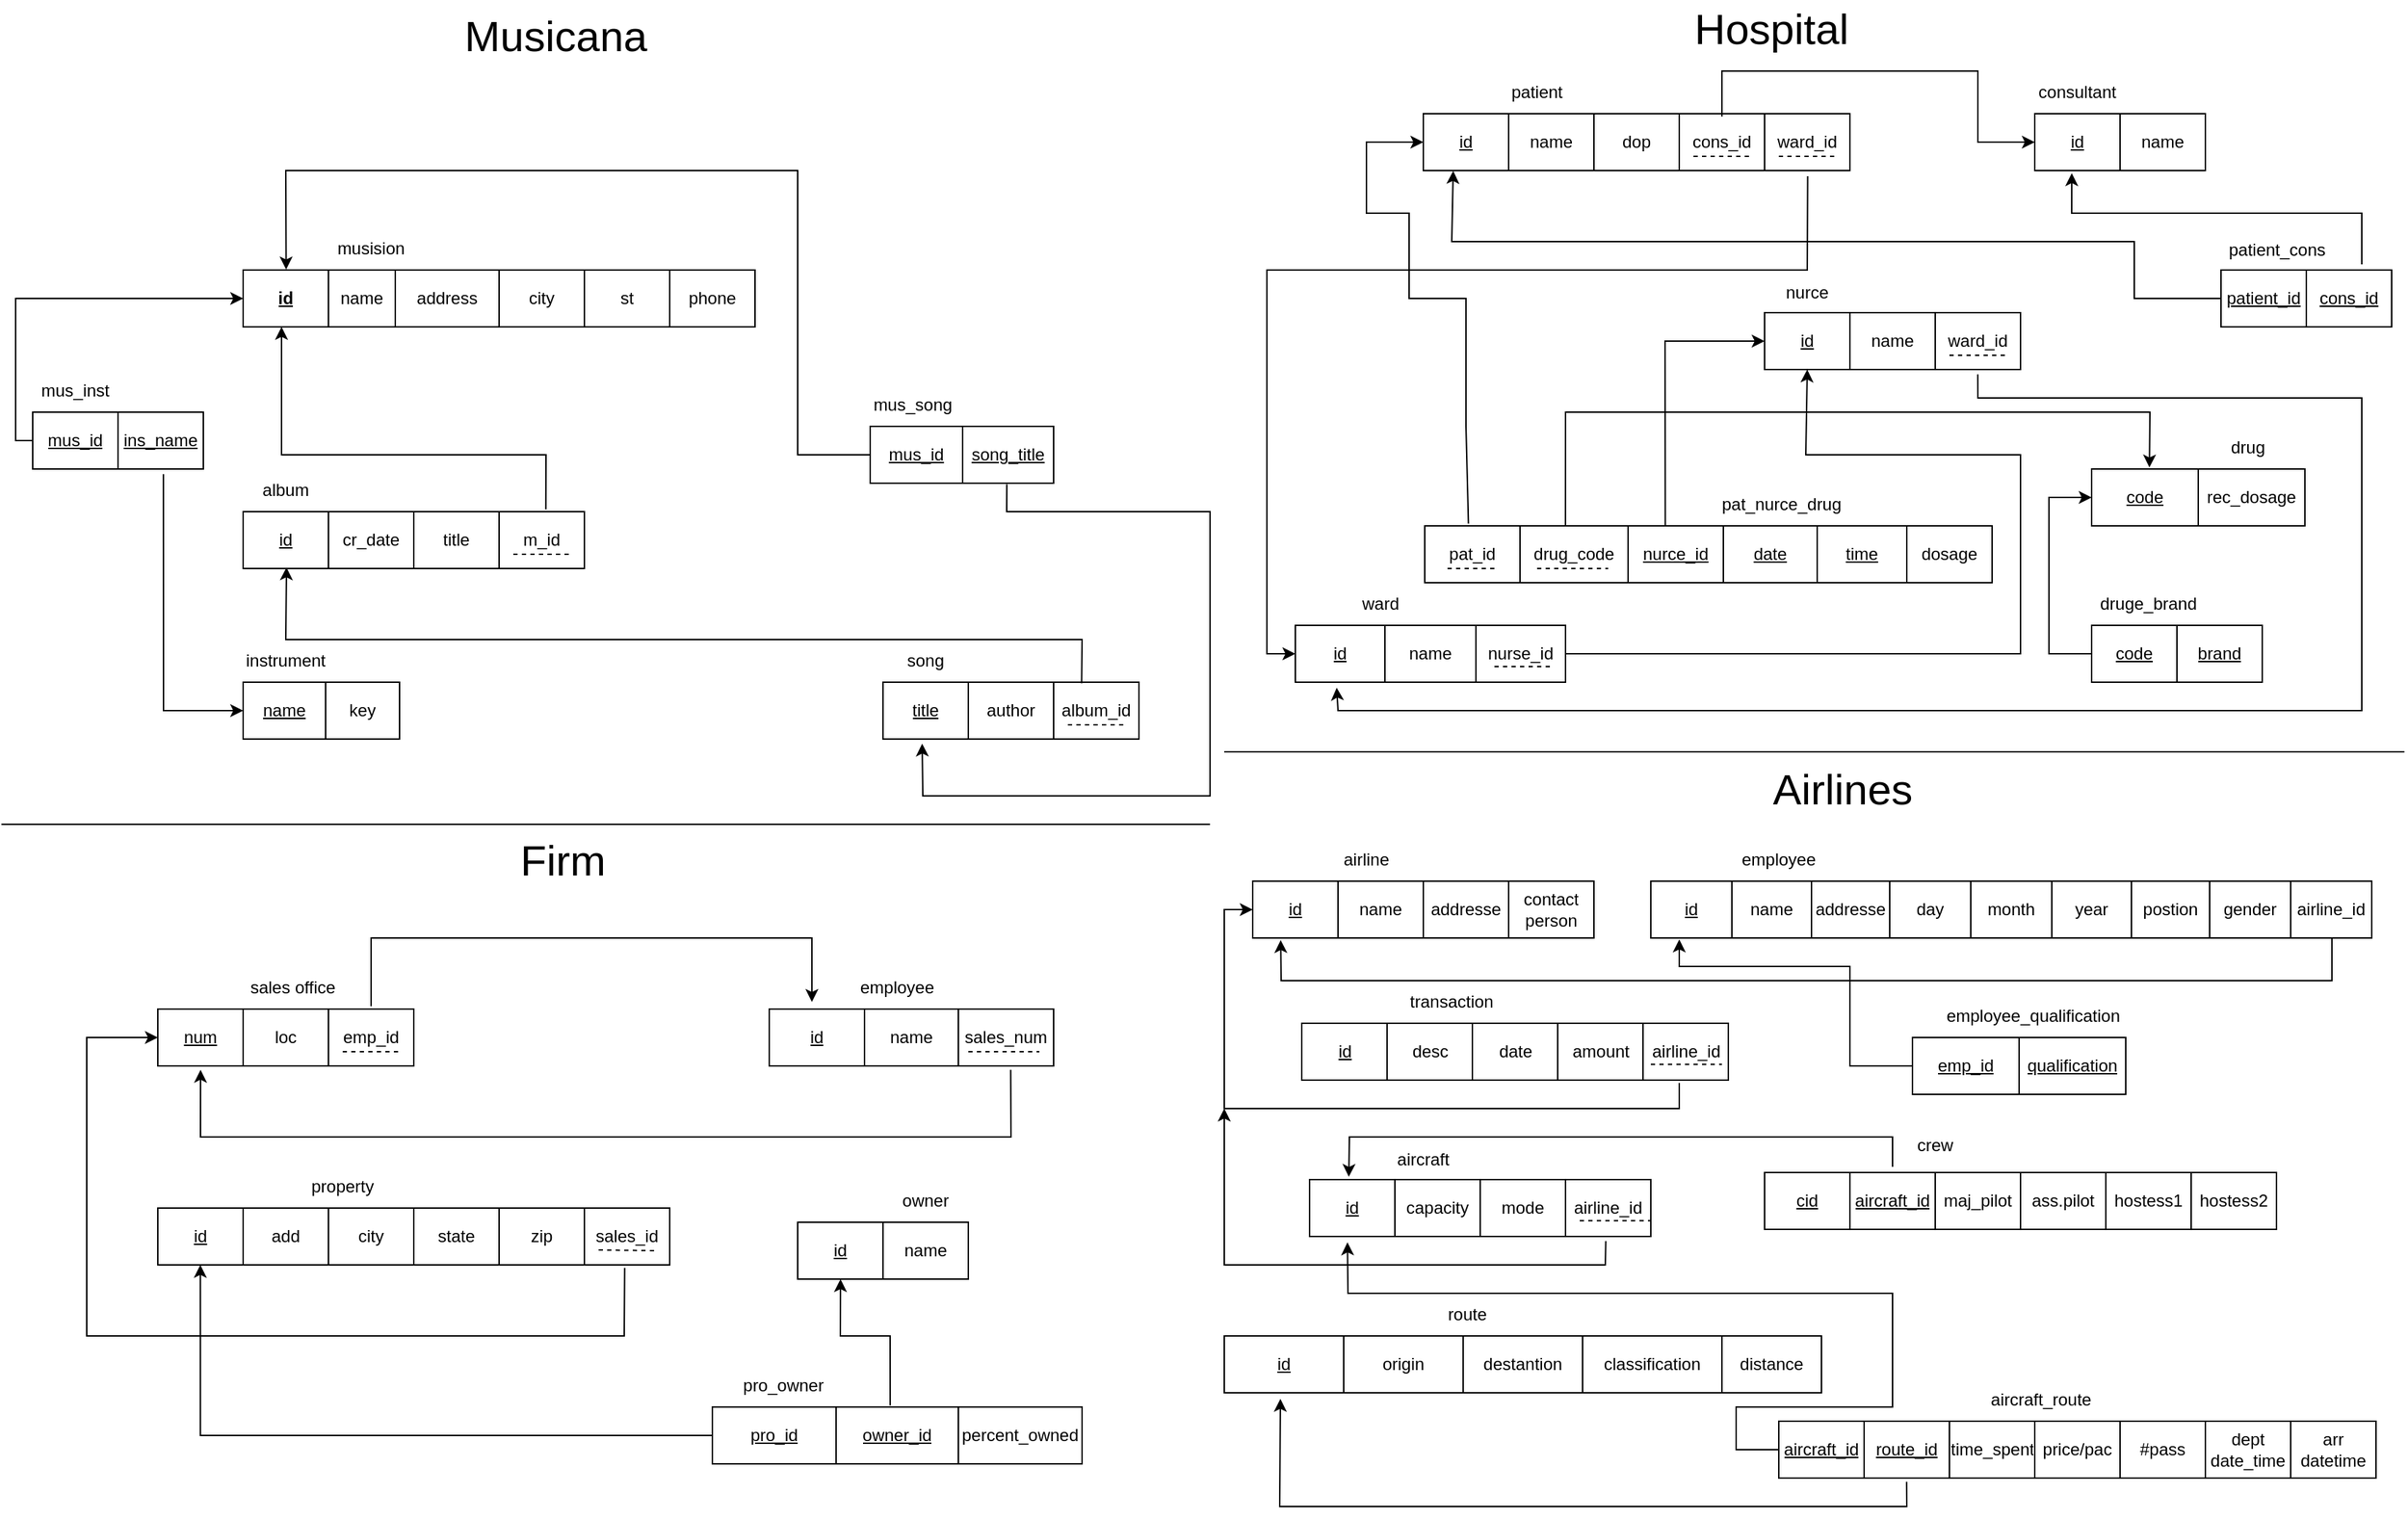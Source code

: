 <mxfile version="24.5.3" type="device">
  <diagram id="R2lEEEUBdFMjLlhIrx00" name="Page-1">
    <mxGraphModel dx="1235" dy="787" grid="1" gridSize="10" guides="1" tooltips="1" connect="1" arrows="1" fold="1" page="1" pageScale="1" pageWidth="850" pageHeight="1100" math="0" shadow="0" extFonts="Permanent Marker^https://fonts.googleapis.com/css?family=Permanent+Marker">
      <root>
        <mxCell id="0" />
        <mxCell id="1" parent="0" />
        <mxCell id="kD_RuCJslr5nYUoPG5Kw-1" value="" style="shape=table;startSize=0;container=1;collapsible=0;childLayout=tableLayout;" parent="1" vertex="1">
          <mxGeometry x="170" y="210" width="360" height="40" as="geometry" />
        </mxCell>
        <mxCell id="kD_RuCJslr5nYUoPG5Kw-2" value="" style="shape=tableRow;horizontal=0;startSize=0;swimlaneHead=0;swimlaneBody=0;strokeColor=inherit;top=0;left=0;bottom=0;right=0;collapsible=0;dropTarget=0;fillColor=none;points=[[0,0.5],[1,0.5]];portConstraint=eastwest;" parent="kD_RuCJslr5nYUoPG5Kw-1" vertex="1">
          <mxGeometry width="360" height="40" as="geometry" />
        </mxCell>
        <mxCell id="kD_RuCJslr5nYUoPG5Kw-3" value="&lt;b&gt;&lt;u&gt;id&lt;/u&gt;&lt;/b&gt;" style="shape=partialRectangle;html=1;whiteSpace=wrap;connectable=0;strokeColor=inherit;overflow=hidden;fillColor=none;top=0;left=0;bottom=0;right=0;pointerEvents=1;" parent="kD_RuCJslr5nYUoPG5Kw-2" vertex="1">
          <mxGeometry width="60" height="40" as="geometry">
            <mxRectangle width="60" height="40" as="alternateBounds" />
          </mxGeometry>
        </mxCell>
        <mxCell id="kD_RuCJslr5nYUoPG5Kw-4" value="name" style="shape=partialRectangle;html=1;whiteSpace=wrap;connectable=0;strokeColor=inherit;overflow=hidden;fillColor=none;top=0;left=0;bottom=0;right=0;pointerEvents=1;" parent="kD_RuCJslr5nYUoPG5Kw-2" vertex="1">
          <mxGeometry x="60" width="47" height="40" as="geometry">
            <mxRectangle width="47" height="40" as="alternateBounds" />
          </mxGeometry>
        </mxCell>
        <mxCell id="kD_RuCJslr5nYUoPG5Kw-5" value="address" style="shape=partialRectangle;html=1;whiteSpace=wrap;connectable=0;strokeColor=inherit;overflow=hidden;fillColor=none;top=0;left=0;bottom=0;right=0;pointerEvents=1;" parent="kD_RuCJslr5nYUoPG5Kw-2" vertex="1">
          <mxGeometry x="107" width="73" height="40" as="geometry">
            <mxRectangle width="73" height="40" as="alternateBounds" />
          </mxGeometry>
        </mxCell>
        <mxCell id="kD_RuCJslr5nYUoPG5Kw-6" value="city" style="shape=partialRectangle;html=1;whiteSpace=wrap;connectable=0;strokeColor=inherit;overflow=hidden;fillColor=none;top=0;left=0;bottom=0;right=0;pointerEvents=1;" parent="kD_RuCJslr5nYUoPG5Kw-2" vertex="1">
          <mxGeometry x="180" width="60" height="40" as="geometry">
            <mxRectangle width="60" height="40" as="alternateBounds" />
          </mxGeometry>
        </mxCell>
        <mxCell id="kD_RuCJslr5nYUoPG5Kw-7" value="st" style="shape=partialRectangle;html=1;whiteSpace=wrap;connectable=0;strokeColor=inherit;overflow=hidden;fillColor=none;top=0;left=0;bottom=0;right=0;pointerEvents=1;" parent="kD_RuCJslr5nYUoPG5Kw-2" vertex="1">
          <mxGeometry x="240" width="60" height="40" as="geometry">
            <mxRectangle width="60" height="40" as="alternateBounds" />
          </mxGeometry>
        </mxCell>
        <mxCell id="kD_RuCJslr5nYUoPG5Kw-8" value="phone" style="shape=partialRectangle;html=1;whiteSpace=wrap;connectable=0;strokeColor=inherit;overflow=hidden;fillColor=none;top=0;left=0;bottom=0;right=0;pointerEvents=1;" parent="kD_RuCJslr5nYUoPG5Kw-2" vertex="1">
          <mxGeometry x="300" width="60" height="40" as="geometry">
            <mxRectangle width="60" height="40" as="alternateBounds" />
          </mxGeometry>
        </mxCell>
        <mxCell id="DDbpLwx3peDKduPzDVZw-1" value="musision" style="text;html=1;align=center;verticalAlign=middle;whiteSpace=wrap;rounded=0;" vertex="1" parent="1">
          <mxGeometry x="230" y="180" width="60" height="30" as="geometry" />
        </mxCell>
        <mxCell id="DDbpLwx3peDKduPzDVZw-2" value="" style="shape=table;startSize=0;container=1;collapsible=0;childLayout=tableLayout;" vertex="1" parent="1">
          <mxGeometry x="170" y="380" width="240" height="40" as="geometry" />
        </mxCell>
        <mxCell id="DDbpLwx3peDKduPzDVZw-3" value="" style="shape=tableRow;horizontal=0;startSize=0;swimlaneHead=0;swimlaneBody=0;strokeColor=inherit;top=0;left=0;bottom=0;right=0;collapsible=0;dropTarget=0;fillColor=none;points=[[0,0.5],[1,0.5]];portConstraint=eastwest;" vertex="1" parent="DDbpLwx3peDKduPzDVZw-2">
          <mxGeometry width="240" height="40" as="geometry" />
        </mxCell>
        <mxCell id="DDbpLwx3peDKduPzDVZw-4" value="&lt;u&gt;id&lt;/u&gt;" style="shape=partialRectangle;html=1;whiteSpace=wrap;connectable=0;strokeColor=inherit;overflow=hidden;fillColor=none;top=0;left=0;bottom=0;right=0;pointerEvents=1;" vertex="1" parent="DDbpLwx3peDKduPzDVZw-3">
          <mxGeometry width="60" height="40" as="geometry">
            <mxRectangle width="60" height="40" as="alternateBounds" />
          </mxGeometry>
        </mxCell>
        <mxCell id="DDbpLwx3peDKduPzDVZw-5" value="cr_date" style="shape=partialRectangle;html=1;whiteSpace=wrap;connectable=0;strokeColor=inherit;overflow=hidden;fillColor=none;top=0;left=0;bottom=0;right=0;pointerEvents=1;" vertex="1" parent="DDbpLwx3peDKduPzDVZw-3">
          <mxGeometry x="60" width="60" height="40" as="geometry">
            <mxRectangle width="60" height="40" as="alternateBounds" />
          </mxGeometry>
        </mxCell>
        <mxCell id="DDbpLwx3peDKduPzDVZw-6" value="title" style="shape=partialRectangle;html=1;whiteSpace=wrap;connectable=0;strokeColor=inherit;overflow=hidden;fillColor=none;top=0;left=0;bottom=0;right=0;pointerEvents=1;" vertex="1" parent="DDbpLwx3peDKduPzDVZw-3">
          <mxGeometry x="120" width="60" height="40" as="geometry">
            <mxRectangle width="60" height="40" as="alternateBounds" />
          </mxGeometry>
        </mxCell>
        <mxCell id="DDbpLwx3peDKduPzDVZw-20" value="m_id" style="shape=partialRectangle;html=1;whiteSpace=wrap;connectable=0;strokeColor=inherit;overflow=hidden;fillColor=none;top=0;left=0;bottom=0;right=0;pointerEvents=1;" vertex="1" parent="DDbpLwx3peDKduPzDVZw-3">
          <mxGeometry x="180" width="60" height="40" as="geometry">
            <mxRectangle width="60" height="40" as="alternateBounds" />
          </mxGeometry>
        </mxCell>
        <mxCell id="DDbpLwx3peDKduPzDVZw-9" value="album" style="text;html=1;align=center;verticalAlign=middle;whiteSpace=wrap;rounded=0;" vertex="1" parent="1">
          <mxGeometry x="170" y="350" width="60" height="30" as="geometry" />
        </mxCell>
        <mxCell id="DDbpLwx3peDKduPzDVZw-10" value="" style="shape=table;startSize=0;container=1;collapsible=0;childLayout=tableLayout;" vertex="1" parent="1">
          <mxGeometry x="170" y="500" width="110" height="40" as="geometry" />
        </mxCell>
        <mxCell id="DDbpLwx3peDKduPzDVZw-11" value="" style="shape=tableRow;horizontal=0;startSize=0;swimlaneHead=0;swimlaneBody=0;strokeColor=inherit;top=0;left=0;bottom=0;right=0;collapsible=0;dropTarget=0;fillColor=none;points=[[0,0.5],[1,0.5]];portConstraint=eastwest;" vertex="1" parent="DDbpLwx3peDKduPzDVZw-10">
          <mxGeometry width="110" height="40" as="geometry" />
        </mxCell>
        <mxCell id="DDbpLwx3peDKduPzDVZw-12" value="&lt;u&gt;name&lt;/u&gt;" style="shape=partialRectangle;html=1;whiteSpace=wrap;connectable=0;strokeColor=inherit;overflow=hidden;fillColor=none;top=0;left=0;bottom=0;right=0;pointerEvents=1;" vertex="1" parent="DDbpLwx3peDKduPzDVZw-11">
          <mxGeometry width="58" height="40" as="geometry">
            <mxRectangle width="58" height="40" as="alternateBounds" />
          </mxGeometry>
        </mxCell>
        <mxCell id="DDbpLwx3peDKduPzDVZw-13" value="key" style="shape=partialRectangle;html=1;whiteSpace=wrap;connectable=0;strokeColor=inherit;overflow=hidden;fillColor=none;top=0;left=0;bottom=0;right=0;pointerEvents=1;" vertex="1" parent="DDbpLwx3peDKduPzDVZw-11">
          <mxGeometry x="58" width="52" height="40" as="geometry">
            <mxRectangle width="52" height="40" as="alternateBounds" />
          </mxGeometry>
        </mxCell>
        <mxCell id="DDbpLwx3peDKduPzDVZw-14" value="instrument" style="text;html=1;align=center;verticalAlign=middle;whiteSpace=wrap;rounded=0;" vertex="1" parent="1">
          <mxGeometry x="170" y="470" width="60" height="30" as="geometry" />
        </mxCell>
        <mxCell id="DDbpLwx3peDKduPzDVZw-15" value="" style="shape=table;startSize=0;container=1;collapsible=0;childLayout=tableLayout;" vertex="1" parent="1">
          <mxGeometry x="620" y="500" width="180" height="40" as="geometry" />
        </mxCell>
        <mxCell id="DDbpLwx3peDKduPzDVZw-16" value="" style="shape=tableRow;horizontal=0;startSize=0;swimlaneHead=0;swimlaneBody=0;strokeColor=inherit;top=0;left=0;bottom=0;right=0;collapsible=0;dropTarget=0;fillColor=none;points=[[0,0.5],[1,0.5]];portConstraint=eastwest;" vertex="1" parent="DDbpLwx3peDKduPzDVZw-15">
          <mxGeometry width="180" height="40" as="geometry" />
        </mxCell>
        <mxCell id="DDbpLwx3peDKduPzDVZw-17" value="&lt;u&gt;title&lt;/u&gt;" style="shape=partialRectangle;html=1;whiteSpace=wrap;connectable=0;strokeColor=inherit;overflow=hidden;fillColor=none;top=0;left=0;bottom=0;right=0;pointerEvents=1;" vertex="1" parent="DDbpLwx3peDKduPzDVZw-16">
          <mxGeometry width="60" height="40" as="geometry">
            <mxRectangle width="60" height="40" as="alternateBounds" />
          </mxGeometry>
        </mxCell>
        <mxCell id="DDbpLwx3peDKduPzDVZw-18" value="author" style="shape=partialRectangle;html=1;whiteSpace=wrap;connectable=0;strokeColor=inherit;overflow=hidden;fillColor=none;top=0;left=0;bottom=0;right=0;pointerEvents=1;" vertex="1" parent="DDbpLwx3peDKduPzDVZw-16">
          <mxGeometry x="60" width="60" height="40" as="geometry">
            <mxRectangle width="60" height="40" as="alternateBounds" />
          </mxGeometry>
        </mxCell>
        <mxCell id="DDbpLwx3peDKduPzDVZw-24" value="album_id" style="shape=partialRectangle;html=1;whiteSpace=wrap;connectable=0;strokeColor=inherit;overflow=hidden;fillColor=none;top=0;left=0;bottom=0;right=0;pointerEvents=1;" vertex="1" parent="DDbpLwx3peDKduPzDVZw-16">
          <mxGeometry x="120" width="60" height="40" as="geometry">
            <mxRectangle width="60" height="40" as="alternateBounds" />
          </mxGeometry>
        </mxCell>
        <mxCell id="DDbpLwx3peDKduPzDVZw-19" value="song" style="text;html=1;align=center;verticalAlign=middle;whiteSpace=wrap;rounded=0;" vertex="1" parent="1">
          <mxGeometry x="620" y="470" width="60" height="30" as="geometry" />
        </mxCell>
        <mxCell id="DDbpLwx3peDKduPzDVZw-21" value="" style="endArrow=classic;html=1;rounded=0;exitX=0.887;exitY=-0.04;exitDx=0;exitDy=0;exitPerimeter=0;" edge="1" parent="1" source="DDbpLwx3peDKduPzDVZw-3">
          <mxGeometry width="50" height="50" relative="1" as="geometry">
            <mxPoint x="410" y="350" as="sourcePoint" />
            <mxPoint x="197" y="250" as="targetPoint" />
            <Array as="points">
              <mxPoint x="383" y="340" />
              <mxPoint x="197" y="340" />
            </Array>
          </mxGeometry>
        </mxCell>
        <mxCell id="DDbpLwx3peDKduPzDVZw-23" value="" style="endArrow=none;dashed=1;html=1;rounded=0;" edge="1" parent="1">
          <mxGeometry width="50" height="50" relative="1" as="geometry">
            <mxPoint x="360" y="410" as="sourcePoint" />
            <mxPoint x="400" y="410" as="targetPoint" />
          </mxGeometry>
        </mxCell>
        <mxCell id="DDbpLwx3peDKduPzDVZw-25" value="" style="endArrow=none;dashed=1;html=1;rounded=0;" edge="1" parent="1">
          <mxGeometry width="50" height="50" relative="1" as="geometry">
            <mxPoint x="750" y="530" as="sourcePoint" />
            <mxPoint x="790" y="530" as="targetPoint" />
          </mxGeometry>
        </mxCell>
        <mxCell id="DDbpLwx3peDKduPzDVZw-26" value="" style="endArrow=classic;html=1;rounded=0;entryX=0.127;entryY=0.98;entryDx=0;entryDy=0;entryPerimeter=0;exitX=0.776;exitY=0.02;exitDx=0;exitDy=0;exitPerimeter=0;" edge="1" parent="1" source="DDbpLwx3peDKduPzDVZw-16" target="DDbpLwx3peDKduPzDVZw-3">
          <mxGeometry width="50" height="50" relative="1" as="geometry">
            <mxPoint x="760" y="500" as="sourcePoint" />
            <mxPoint x="200" y="430" as="targetPoint" />
            <Array as="points">
              <mxPoint x="760" y="470" />
              <mxPoint x="200" y="470" />
            </Array>
          </mxGeometry>
        </mxCell>
        <mxCell id="DDbpLwx3peDKduPzDVZw-29" value="" style="shape=table;startSize=0;container=1;collapsible=0;childLayout=tableLayout;" vertex="1" parent="1">
          <mxGeometry x="611" y="320" width="129" height="40" as="geometry" />
        </mxCell>
        <mxCell id="DDbpLwx3peDKduPzDVZw-30" value="" style="shape=tableRow;horizontal=0;startSize=0;swimlaneHead=0;swimlaneBody=0;strokeColor=inherit;top=0;left=0;bottom=0;right=0;collapsible=0;dropTarget=0;fillColor=none;points=[[0,0.5],[1,0.5]];portConstraint=eastwest;" vertex="1" parent="DDbpLwx3peDKduPzDVZw-29">
          <mxGeometry width="129" height="40" as="geometry" />
        </mxCell>
        <mxCell id="DDbpLwx3peDKduPzDVZw-31" value="&lt;u&gt;mus_id&lt;/u&gt;" style="shape=partialRectangle;html=1;whiteSpace=wrap;connectable=0;strokeColor=inherit;overflow=hidden;fillColor=none;top=0;left=0;bottom=0;right=0;pointerEvents=1;" vertex="1" parent="DDbpLwx3peDKduPzDVZw-30">
          <mxGeometry width="65" height="40" as="geometry">
            <mxRectangle width="65" height="40" as="alternateBounds" />
          </mxGeometry>
        </mxCell>
        <mxCell id="DDbpLwx3peDKduPzDVZw-32" value="&lt;u&gt;song_title&lt;/u&gt;" style="shape=partialRectangle;html=1;whiteSpace=wrap;connectable=0;strokeColor=inherit;overflow=hidden;fillColor=none;top=0;left=0;bottom=0;right=0;pointerEvents=1;" vertex="1" parent="DDbpLwx3peDKduPzDVZw-30">
          <mxGeometry x="65" width="64" height="40" as="geometry">
            <mxRectangle width="64" height="40" as="alternateBounds" />
          </mxGeometry>
        </mxCell>
        <mxCell id="DDbpLwx3peDKduPzDVZw-33" value="" style="endArrow=classic;html=1;rounded=0;entryX=0.084;entryY=-0.01;entryDx=0;entryDy=0;entryPerimeter=0;exitX=0;exitY=0.5;exitDx=0;exitDy=0;" edge="1" parent="1" source="DDbpLwx3peDKduPzDVZw-30" target="kD_RuCJslr5nYUoPG5Kw-2">
          <mxGeometry width="50" height="50" relative="1" as="geometry">
            <mxPoint x="570" y="380" as="sourcePoint" />
            <mxPoint x="270" y="120" as="targetPoint" />
            <Array as="points">
              <mxPoint x="560" y="340" />
              <mxPoint x="560" y="140" />
              <mxPoint x="200" y="140" />
            </Array>
          </mxGeometry>
        </mxCell>
        <mxCell id="DDbpLwx3peDKduPzDVZw-34" value="" style="endArrow=classic;html=1;rounded=0;exitX=0.745;exitY=1.02;exitDx=0;exitDy=0;exitPerimeter=0;entryX=0.153;entryY=1.08;entryDx=0;entryDy=0;entryPerimeter=0;" edge="1" parent="1" source="DDbpLwx3peDKduPzDVZw-30" target="DDbpLwx3peDKduPzDVZw-16">
          <mxGeometry width="50" height="50" relative="1" as="geometry">
            <mxPoint x="700" y="370" as="sourcePoint" />
            <mxPoint x="670" y="550" as="targetPoint" />
            <Array as="points">
              <mxPoint x="707" y="380" />
              <mxPoint x="850" y="380" />
              <mxPoint x="850" y="580" />
              <mxPoint x="648" y="580" />
            </Array>
          </mxGeometry>
        </mxCell>
        <mxCell id="DDbpLwx3peDKduPzDVZw-35" value="mus_song" style="text;html=1;align=center;verticalAlign=middle;whiteSpace=wrap;rounded=0;" vertex="1" parent="1">
          <mxGeometry x="611" y="290" width="60" height="30" as="geometry" />
        </mxCell>
        <mxCell id="DDbpLwx3peDKduPzDVZw-36" value="" style="shape=table;startSize=0;container=1;collapsible=0;childLayout=tableLayout;" vertex="1" parent="1">
          <mxGeometry x="22" y="310" width="120" height="40" as="geometry" />
        </mxCell>
        <mxCell id="DDbpLwx3peDKduPzDVZw-37" value="" style="shape=tableRow;horizontal=0;startSize=0;swimlaneHead=0;swimlaneBody=0;strokeColor=inherit;top=0;left=0;bottom=0;right=0;collapsible=0;dropTarget=0;fillColor=none;points=[[0,0.5],[1,0.5]];portConstraint=eastwest;" vertex="1" parent="DDbpLwx3peDKduPzDVZw-36">
          <mxGeometry width="120" height="40" as="geometry" />
        </mxCell>
        <mxCell id="DDbpLwx3peDKduPzDVZw-38" value="&lt;u&gt;mus_id&lt;/u&gt;" style="shape=partialRectangle;html=1;whiteSpace=wrap;connectable=0;strokeColor=inherit;overflow=hidden;fillColor=none;top=0;left=0;bottom=0;right=0;pointerEvents=1;" vertex="1" parent="DDbpLwx3peDKduPzDVZw-37">
          <mxGeometry width="60" height="40" as="geometry">
            <mxRectangle width="60" height="40" as="alternateBounds" />
          </mxGeometry>
        </mxCell>
        <mxCell id="DDbpLwx3peDKduPzDVZw-39" value="&lt;u&gt;ins_name&lt;/u&gt;" style="shape=partialRectangle;html=1;whiteSpace=wrap;connectable=0;strokeColor=inherit;overflow=hidden;fillColor=none;top=0;left=0;bottom=0;right=0;pointerEvents=1;" vertex="1" parent="DDbpLwx3peDKduPzDVZw-37">
          <mxGeometry x="60" width="60" height="40" as="geometry">
            <mxRectangle width="60" height="40" as="alternateBounds" />
          </mxGeometry>
        </mxCell>
        <mxCell id="DDbpLwx3peDKduPzDVZw-43" value="" style="endArrow=classic;html=1;rounded=0;exitX=0;exitY=0.5;exitDx=0;exitDy=0;entryX=0;entryY=0.5;entryDx=0;entryDy=0;" edge="1" parent="1" source="DDbpLwx3peDKduPzDVZw-37" target="kD_RuCJslr5nYUoPG5Kw-2">
          <mxGeometry width="50" height="50" relative="1" as="geometry">
            <mxPoint x="10" y="240" as="sourcePoint" />
            <mxPoint x="160" y="240" as="targetPoint" />
            <Array as="points">
              <mxPoint x="10" y="330" />
              <mxPoint x="10" y="230" />
            </Array>
          </mxGeometry>
        </mxCell>
        <mxCell id="DDbpLwx3peDKduPzDVZw-44" value="mus_inst" style="text;html=1;align=center;verticalAlign=middle;whiteSpace=wrap;rounded=0;" vertex="1" parent="1">
          <mxGeometry x="22" y="280" width="60" height="30" as="geometry" />
        </mxCell>
        <mxCell id="DDbpLwx3peDKduPzDVZw-45" value="" style="endArrow=classic;html=1;rounded=0;exitX=0.766;exitY=1.092;exitDx=0;exitDy=0;exitPerimeter=0;entryX=0;entryY=0.5;entryDx=0;entryDy=0;" edge="1" parent="1" source="DDbpLwx3peDKduPzDVZw-37" target="DDbpLwx3peDKduPzDVZw-11">
          <mxGeometry width="50" height="50" relative="1" as="geometry">
            <mxPoint x="110" y="540" as="sourcePoint" />
            <mxPoint x="50" y="450" as="targetPoint" />
            <Array as="points">
              <mxPoint x="114" y="520" />
            </Array>
          </mxGeometry>
        </mxCell>
        <mxCell id="DDbpLwx3peDKduPzDVZw-46" value="&lt;font style=&quot;font-size: 30px;&quot;&gt;Musicana&lt;/font&gt;" style="text;html=1;align=center;verticalAlign=middle;whiteSpace=wrap;rounded=0;" vertex="1" parent="1">
          <mxGeometry x="160" y="30" width="460" height="30" as="geometry" />
        </mxCell>
        <mxCell id="DDbpLwx3peDKduPzDVZw-47" value="" style="endArrow=none;html=1;rounded=0;" edge="1" parent="1">
          <mxGeometry width="50" height="50" relative="1" as="geometry">
            <mxPoint y="600" as="sourcePoint" />
            <mxPoint x="850" y="600" as="targetPoint" />
          </mxGeometry>
        </mxCell>
        <mxCell id="DDbpLwx3peDKduPzDVZw-48" value="" style="shape=table;startSize=0;container=1;collapsible=0;childLayout=tableLayout;" vertex="1" parent="1">
          <mxGeometry x="110" y="730" width="180" height="40" as="geometry" />
        </mxCell>
        <mxCell id="DDbpLwx3peDKduPzDVZw-49" value="" style="shape=tableRow;horizontal=0;startSize=0;swimlaneHead=0;swimlaneBody=0;strokeColor=inherit;top=0;left=0;bottom=0;right=0;collapsible=0;dropTarget=0;fillColor=none;points=[[0,0.5],[1,0.5]];portConstraint=eastwest;" vertex="1" parent="DDbpLwx3peDKduPzDVZw-48">
          <mxGeometry width="180" height="40" as="geometry" />
        </mxCell>
        <mxCell id="DDbpLwx3peDKduPzDVZw-50" value="&lt;u&gt;num&lt;/u&gt;" style="shape=partialRectangle;html=1;whiteSpace=wrap;connectable=0;strokeColor=inherit;overflow=hidden;fillColor=none;top=0;left=0;bottom=0;right=0;pointerEvents=1;" vertex="1" parent="DDbpLwx3peDKduPzDVZw-49">
          <mxGeometry width="60" height="40" as="geometry">
            <mxRectangle width="60" height="40" as="alternateBounds" />
          </mxGeometry>
        </mxCell>
        <mxCell id="DDbpLwx3peDKduPzDVZw-51" value="loc" style="shape=partialRectangle;html=1;whiteSpace=wrap;connectable=0;strokeColor=inherit;overflow=hidden;fillColor=none;top=0;left=0;bottom=0;right=0;pointerEvents=1;" vertex="1" parent="DDbpLwx3peDKduPzDVZw-49">
          <mxGeometry x="60" width="60" height="40" as="geometry">
            <mxRectangle width="60" height="40" as="alternateBounds" />
          </mxGeometry>
        </mxCell>
        <mxCell id="DDbpLwx3peDKduPzDVZw-72" value="emp_id" style="shape=partialRectangle;html=1;whiteSpace=wrap;connectable=0;strokeColor=inherit;overflow=hidden;fillColor=none;top=0;left=0;bottom=0;right=0;pointerEvents=1;" vertex="1" parent="DDbpLwx3peDKduPzDVZw-49">
          <mxGeometry x="120" width="60" height="40" as="geometry">
            <mxRectangle width="60" height="40" as="alternateBounds" />
          </mxGeometry>
        </mxCell>
        <mxCell id="DDbpLwx3peDKduPzDVZw-52" value="" style="shape=table;startSize=0;container=1;collapsible=0;childLayout=tableLayout;" vertex="1" parent="1">
          <mxGeometry x="540" y="730" width="200" height="40" as="geometry" />
        </mxCell>
        <mxCell id="DDbpLwx3peDKduPzDVZw-53" value="" style="shape=tableRow;horizontal=0;startSize=0;swimlaneHead=0;swimlaneBody=0;strokeColor=inherit;top=0;left=0;bottom=0;right=0;collapsible=0;dropTarget=0;fillColor=none;points=[[0,0.5],[1,0.5]];portConstraint=eastwest;" vertex="1" parent="DDbpLwx3peDKduPzDVZw-52">
          <mxGeometry width="200" height="40" as="geometry" />
        </mxCell>
        <mxCell id="DDbpLwx3peDKduPzDVZw-54" value="&lt;u&gt;id&lt;/u&gt;" style="shape=partialRectangle;html=1;whiteSpace=wrap;connectable=0;strokeColor=inherit;overflow=hidden;fillColor=none;top=0;left=0;bottom=0;right=0;pointerEvents=1;" vertex="1" parent="DDbpLwx3peDKduPzDVZw-53">
          <mxGeometry width="67" height="40" as="geometry">
            <mxRectangle width="67" height="40" as="alternateBounds" />
          </mxGeometry>
        </mxCell>
        <mxCell id="DDbpLwx3peDKduPzDVZw-55" value="name" style="shape=partialRectangle;html=1;whiteSpace=wrap;connectable=0;strokeColor=inherit;overflow=hidden;fillColor=none;top=0;left=0;bottom=0;right=0;pointerEvents=1;" vertex="1" parent="DDbpLwx3peDKduPzDVZw-53">
          <mxGeometry x="67" width="66" height="40" as="geometry">
            <mxRectangle width="66" height="40" as="alternateBounds" />
          </mxGeometry>
        </mxCell>
        <mxCell id="DDbpLwx3peDKduPzDVZw-74" value="sales_num" style="shape=partialRectangle;html=1;whiteSpace=wrap;connectable=0;strokeColor=inherit;overflow=hidden;fillColor=none;top=0;left=0;bottom=0;right=0;pointerEvents=1;" vertex="1" parent="DDbpLwx3peDKduPzDVZw-53">
          <mxGeometry x="133" width="67" height="40" as="geometry">
            <mxRectangle width="67" height="40" as="alternateBounds" />
          </mxGeometry>
        </mxCell>
        <mxCell id="DDbpLwx3peDKduPzDVZw-56" value="" style="shape=table;startSize=0;container=1;collapsible=0;childLayout=tableLayout;" vertex="1" parent="1">
          <mxGeometry x="110" y="870" width="360" height="40" as="geometry" />
        </mxCell>
        <mxCell id="DDbpLwx3peDKduPzDVZw-57" value="" style="shape=tableRow;horizontal=0;startSize=0;swimlaneHead=0;swimlaneBody=0;strokeColor=inherit;top=0;left=0;bottom=0;right=0;collapsible=0;dropTarget=0;fillColor=none;points=[[0,0.5],[1,0.5]];portConstraint=eastwest;" vertex="1" parent="DDbpLwx3peDKduPzDVZw-56">
          <mxGeometry width="360" height="40" as="geometry" />
        </mxCell>
        <mxCell id="DDbpLwx3peDKduPzDVZw-58" value="&lt;u&gt;id&lt;/u&gt;" style="shape=partialRectangle;html=1;whiteSpace=wrap;connectable=0;strokeColor=inherit;overflow=hidden;fillColor=none;top=0;left=0;bottom=0;right=0;pointerEvents=1;" vertex="1" parent="DDbpLwx3peDKduPzDVZw-57">
          <mxGeometry width="60" height="40" as="geometry">
            <mxRectangle width="60" height="40" as="alternateBounds" />
          </mxGeometry>
        </mxCell>
        <mxCell id="DDbpLwx3peDKduPzDVZw-59" value="add" style="shape=partialRectangle;html=1;whiteSpace=wrap;connectable=0;strokeColor=inherit;overflow=hidden;fillColor=none;top=0;left=0;bottom=0;right=0;pointerEvents=1;" vertex="1" parent="DDbpLwx3peDKduPzDVZw-57">
          <mxGeometry x="60" width="60" height="40" as="geometry">
            <mxRectangle width="60" height="40" as="alternateBounds" />
          </mxGeometry>
        </mxCell>
        <mxCell id="DDbpLwx3peDKduPzDVZw-60" value="city" style="shape=partialRectangle;html=1;whiteSpace=wrap;connectable=0;strokeColor=inherit;overflow=hidden;fillColor=none;top=0;left=0;bottom=0;right=0;pointerEvents=1;" vertex="1" parent="DDbpLwx3peDKduPzDVZw-57">
          <mxGeometry x="120" width="60" height="40" as="geometry">
            <mxRectangle width="60" height="40" as="alternateBounds" />
          </mxGeometry>
        </mxCell>
        <mxCell id="DDbpLwx3peDKduPzDVZw-61" value="state" style="shape=partialRectangle;html=1;whiteSpace=wrap;connectable=0;strokeColor=inherit;overflow=hidden;fillColor=none;top=0;left=0;bottom=0;right=0;pointerEvents=1;" vertex="1" parent="DDbpLwx3peDKduPzDVZw-57">
          <mxGeometry x="180" width="60" height="40" as="geometry">
            <mxRectangle width="60" height="40" as="alternateBounds" />
          </mxGeometry>
        </mxCell>
        <mxCell id="DDbpLwx3peDKduPzDVZw-62" value="zip" style="shape=partialRectangle;html=1;whiteSpace=wrap;connectable=0;strokeColor=inherit;overflow=hidden;fillColor=none;top=0;left=0;bottom=0;right=0;pointerEvents=1;" vertex="1" parent="DDbpLwx3peDKduPzDVZw-57">
          <mxGeometry x="240" width="60" height="40" as="geometry">
            <mxRectangle width="60" height="40" as="alternateBounds" />
          </mxGeometry>
        </mxCell>
        <mxCell id="DDbpLwx3peDKduPzDVZw-77" value="sales_id" style="shape=partialRectangle;html=1;whiteSpace=wrap;connectable=0;strokeColor=inherit;overflow=hidden;fillColor=none;top=0;left=0;bottom=0;right=0;pointerEvents=1;" vertex="1" parent="DDbpLwx3peDKduPzDVZw-57">
          <mxGeometry x="300" width="60" height="40" as="geometry">
            <mxRectangle width="60" height="40" as="alternateBounds" />
          </mxGeometry>
        </mxCell>
        <mxCell id="DDbpLwx3peDKduPzDVZw-63" value="" style="shape=table;startSize=0;container=1;collapsible=0;childLayout=tableLayout;" vertex="1" parent="1">
          <mxGeometry x="560" y="880" width="120" height="40" as="geometry" />
        </mxCell>
        <mxCell id="DDbpLwx3peDKduPzDVZw-64" value="" style="shape=tableRow;horizontal=0;startSize=0;swimlaneHead=0;swimlaneBody=0;strokeColor=inherit;top=0;left=0;bottom=0;right=0;collapsible=0;dropTarget=0;fillColor=none;points=[[0,0.5],[1,0.5]];portConstraint=eastwest;" vertex="1" parent="DDbpLwx3peDKduPzDVZw-63">
          <mxGeometry width="120" height="40" as="geometry" />
        </mxCell>
        <mxCell id="DDbpLwx3peDKduPzDVZw-65" value="&lt;u&gt;id&lt;/u&gt;" style="shape=partialRectangle;html=1;whiteSpace=wrap;connectable=0;strokeColor=inherit;overflow=hidden;fillColor=none;top=0;left=0;bottom=0;right=0;pointerEvents=1;" vertex="1" parent="DDbpLwx3peDKduPzDVZw-64">
          <mxGeometry width="60" height="40" as="geometry">
            <mxRectangle width="60" height="40" as="alternateBounds" />
          </mxGeometry>
        </mxCell>
        <mxCell id="DDbpLwx3peDKduPzDVZw-66" value="name" style="shape=partialRectangle;html=1;whiteSpace=wrap;connectable=0;strokeColor=inherit;overflow=hidden;fillColor=none;top=0;left=0;bottom=0;right=0;pointerEvents=1;" vertex="1" parent="DDbpLwx3peDKduPzDVZw-64">
          <mxGeometry x="60" width="60" height="40" as="geometry">
            <mxRectangle width="60" height="40" as="alternateBounds" />
          </mxGeometry>
        </mxCell>
        <mxCell id="DDbpLwx3peDKduPzDVZw-67" value="sales office" style="text;html=1;align=center;verticalAlign=middle;whiteSpace=wrap;rounded=0;" vertex="1" parent="1">
          <mxGeometry x="170" y="700" width="70" height="30" as="geometry" />
        </mxCell>
        <mxCell id="DDbpLwx3peDKduPzDVZw-68" value="&lt;div style=&quot;direction: rtl;&quot;&gt;&lt;span style=&quot;background-color: initial;&quot;&gt;employee&lt;/span&gt;&lt;/div&gt;" style="text;html=1;align=center;verticalAlign=middle;whiteSpace=wrap;rounded=0;" vertex="1" parent="1">
          <mxGeometry x="600" y="700" width="60" height="30" as="geometry" />
        </mxCell>
        <mxCell id="DDbpLwx3peDKduPzDVZw-69" value="property" style="text;html=1;align=center;verticalAlign=middle;whiteSpace=wrap;rounded=0;" vertex="1" parent="1">
          <mxGeometry x="210" y="840" width="60" height="30" as="geometry" />
        </mxCell>
        <mxCell id="DDbpLwx3peDKduPzDVZw-70" value="owner" style="text;html=1;align=center;verticalAlign=middle;whiteSpace=wrap;rounded=0;" vertex="1" parent="1">
          <mxGeometry x="620" y="850" width="60" height="30" as="geometry" />
        </mxCell>
        <mxCell id="DDbpLwx3peDKduPzDVZw-71" value="" style="endArrow=classic;html=1;rounded=0;" edge="1" parent="1">
          <mxGeometry width="50" height="50" relative="1" as="geometry">
            <mxPoint x="260" y="728" as="sourcePoint" />
            <mxPoint x="570" y="725" as="targetPoint" />
            <Array as="points">
              <mxPoint x="260" y="680" />
              <mxPoint x="570" y="680" />
            </Array>
          </mxGeometry>
        </mxCell>
        <mxCell id="DDbpLwx3peDKduPzDVZw-73" value="" style="endArrow=none;dashed=1;html=1;rounded=0;" edge="1" parent="1">
          <mxGeometry width="50" height="50" relative="1" as="geometry">
            <mxPoint x="240" y="760" as="sourcePoint" />
            <mxPoint x="280" y="760" as="targetPoint" />
          </mxGeometry>
        </mxCell>
        <mxCell id="DDbpLwx3peDKduPzDVZw-75" value="" style="endArrow=none;dashed=1;html=1;rounded=0;" edge="1" parent="1">
          <mxGeometry width="50" height="50" relative="1" as="geometry">
            <mxPoint x="680" y="760" as="sourcePoint" />
            <mxPoint x="730" y="760" as="targetPoint" />
          </mxGeometry>
        </mxCell>
        <mxCell id="DDbpLwx3peDKduPzDVZw-76" value="" style="endArrow=classic;html=1;rounded=0;exitX=0.849;exitY=1.068;exitDx=0;exitDy=0;exitPerimeter=0;entryX=0.167;entryY=1.068;entryDx=0;entryDy=0;entryPerimeter=0;" edge="1" parent="1" source="DDbpLwx3peDKduPzDVZw-53" target="DDbpLwx3peDKduPzDVZw-49">
          <mxGeometry width="50" height="50" relative="1" as="geometry">
            <mxPoint x="710" y="800" as="sourcePoint" />
            <mxPoint x="760" y="750" as="targetPoint" />
            <Array as="points">
              <mxPoint x="710" y="820" />
              <mxPoint x="140" y="820" />
            </Array>
          </mxGeometry>
        </mxCell>
        <mxCell id="DDbpLwx3peDKduPzDVZw-78" value="" style="endArrow=none;dashed=1;html=1;rounded=0;" edge="1" parent="1">
          <mxGeometry width="50" height="50" relative="1" as="geometry">
            <mxPoint x="420" y="899.52" as="sourcePoint" />
            <mxPoint x="460" y="900" as="targetPoint" />
          </mxGeometry>
        </mxCell>
        <mxCell id="DDbpLwx3peDKduPzDVZw-79" value="" style="endArrow=classic;html=1;rounded=0;exitX=0.912;exitY=1.054;exitDx=0;exitDy=0;exitPerimeter=0;entryX=0;entryY=0.5;entryDx=0;entryDy=0;" edge="1" parent="1" source="DDbpLwx3peDKduPzDVZw-57" target="DDbpLwx3peDKduPzDVZw-49">
          <mxGeometry width="50" height="50" relative="1" as="geometry">
            <mxPoint x="450" y="990" as="sourcePoint" />
            <mxPoint x="500" y="940" as="targetPoint" />
            <Array as="points">
              <mxPoint x="438" y="960" />
              <mxPoint x="60" y="960" />
              <mxPoint x="60" y="750" />
            </Array>
          </mxGeometry>
        </mxCell>
        <mxCell id="DDbpLwx3peDKduPzDVZw-80" value="" style="shape=table;startSize=0;container=1;collapsible=0;childLayout=tableLayout;" vertex="1" parent="1">
          <mxGeometry x="500" y="1010" width="260" height="40" as="geometry" />
        </mxCell>
        <mxCell id="DDbpLwx3peDKduPzDVZw-81" value="" style="shape=tableRow;horizontal=0;startSize=0;swimlaneHead=0;swimlaneBody=0;strokeColor=inherit;top=0;left=0;bottom=0;right=0;collapsible=0;dropTarget=0;fillColor=none;points=[[0,0.5],[1,0.5]];portConstraint=eastwest;" vertex="1" parent="DDbpLwx3peDKduPzDVZw-80">
          <mxGeometry width="260" height="40" as="geometry" />
        </mxCell>
        <mxCell id="DDbpLwx3peDKduPzDVZw-82" value="&lt;u&gt;pro_id&lt;/u&gt;" style="shape=partialRectangle;html=1;whiteSpace=wrap;connectable=0;strokeColor=inherit;overflow=hidden;fillColor=none;top=0;left=0;bottom=0;right=0;pointerEvents=1;" vertex="1" parent="DDbpLwx3peDKduPzDVZw-81">
          <mxGeometry width="87" height="40" as="geometry">
            <mxRectangle width="87" height="40" as="alternateBounds" />
          </mxGeometry>
        </mxCell>
        <mxCell id="DDbpLwx3peDKduPzDVZw-83" value="&lt;u&gt;owner_id&lt;/u&gt;" style="shape=partialRectangle;html=1;whiteSpace=wrap;connectable=0;strokeColor=inherit;overflow=hidden;fillColor=none;top=0;left=0;bottom=0;right=0;pointerEvents=1;" vertex="1" parent="DDbpLwx3peDKduPzDVZw-81">
          <mxGeometry x="87" width="86" height="40" as="geometry">
            <mxRectangle width="86" height="40" as="alternateBounds" />
          </mxGeometry>
        </mxCell>
        <mxCell id="DDbpLwx3peDKduPzDVZw-88" value="percent_owned" style="shape=partialRectangle;html=1;whiteSpace=wrap;connectable=0;strokeColor=inherit;overflow=hidden;fillColor=none;top=0;left=0;bottom=0;right=0;pointerEvents=1;" vertex="1" parent="DDbpLwx3peDKduPzDVZw-81">
          <mxGeometry x="173" width="87" height="40" as="geometry">
            <mxRectangle width="87" height="40" as="alternateBounds" />
          </mxGeometry>
        </mxCell>
        <mxCell id="DDbpLwx3peDKduPzDVZw-84" value="pro_owner" style="text;html=1;align=center;verticalAlign=middle;whiteSpace=wrap;rounded=0;" vertex="1" parent="1">
          <mxGeometry x="520" y="980" width="60" height="30" as="geometry" />
        </mxCell>
        <mxCell id="DDbpLwx3peDKduPzDVZw-86" style="edgeStyle=orthogonalEdgeStyle;rounded=0;orthogonalLoop=1;jettySize=auto;html=1;exitX=0;exitY=0.5;exitDx=0;exitDy=0;entryX=0.083;entryY=1;entryDx=0;entryDy=0;entryPerimeter=0;" edge="1" parent="1" source="DDbpLwx3peDKduPzDVZw-81" target="DDbpLwx3peDKduPzDVZw-57">
          <mxGeometry relative="1" as="geometry" />
        </mxCell>
        <mxCell id="DDbpLwx3peDKduPzDVZw-87" value="" style="endArrow=classic;html=1;rounded=0;entryX=0.251;entryY=1;entryDx=0;entryDy=0;entryPerimeter=0;exitX=0.481;exitY=-0.027;exitDx=0;exitDy=0;exitPerimeter=0;" edge="1" parent="1" source="DDbpLwx3peDKduPzDVZw-81" target="DDbpLwx3peDKduPzDVZw-64">
          <mxGeometry width="50" height="50" relative="1" as="geometry">
            <mxPoint x="590" y="1006" as="sourcePoint" />
            <mxPoint x="630" y="940" as="targetPoint" />
            <Array as="points">
              <mxPoint x="625" y="960" />
              <mxPoint x="590" y="960" />
            </Array>
          </mxGeometry>
        </mxCell>
        <mxCell id="DDbpLwx3peDKduPzDVZw-89" value="Firm" style="text;html=1;align=center;verticalAlign=middle;whiteSpace=wrap;rounded=0;fontSize=30;" vertex="1" parent="1">
          <mxGeometry x="365" y="610" width="60" height="30" as="geometry" />
        </mxCell>
        <mxCell id="DDbpLwx3peDKduPzDVZw-90" value="" style="shape=table;startSize=0;container=1;collapsible=0;childLayout=tableLayout;" vertex="1" parent="1">
          <mxGeometry x="1000" y="100" width="300" height="40" as="geometry" />
        </mxCell>
        <mxCell id="DDbpLwx3peDKduPzDVZw-91" value="" style="shape=tableRow;horizontal=0;startSize=0;swimlaneHead=0;swimlaneBody=0;strokeColor=inherit;top=0;left=0;bottom=0;right=0;collapsible=0;dropTarget=0;fillColor=none;points=[[0,0.5],[1,0.5]];portConstraint=eastwest;" vertex="1" parent="DDbpLwx3peDKduPzDVZw-90">
          <mxGeometry width="300" height="40" as="geometry" />
        </mxCell>
        <mxCell id="DDbpLwx3peDKduPzDVZw-92" value="&lt;u&gt;id&lt;/u&gt;" style="shape=partialRectangle;html=1;whiteSpace=wrap;connectable=0;strokeColor=inherit;overflow=hidden;fillColor=none;top=0;left=0;bottom=0;right=0;pointerEvents=1;" vertex="1" parent="DDbpLwx3peDKduPzDVZw-91">
          <mxGeometry width="60" height="40" as="geometry">
            <mxRectangle width="60" height="40" as="alternateBounds" />
          </mxGeometry>
        </mxCell>
        <mxCell id="DDbpLwx3peDKduPzDVZw-93" value="name" style="shape=partialRectangle;html=1;whiteSpace=wrap;connectable=0;strokeColor=inherit;overflow=hidden;fillColor=none;top=0;left=0;bottom=0;right=0;pointerEvents=1;" vertex="1" parent="DDbpLwx3peDKduPzDVZw-91">
          <mxGeometry x="60" width="60" height="40" as="geometry">
            <mxRectangle width="60" height="40" as="alternateBounds" />
          </mxGeometry>
        </mxCell>
        <mxCell id="DDbpLwx3peDKduPzDVZw-94" value="dop" style="shape=partialRectangle;html=1;whiteSpace=wrap;connectable=0;strokeColor=inherit;overflow=hidden;fillColor=none;top=0;left=0;bottom=0;right=0;pointerEvents=1;" vertex="1" parent="DDbpLwx3peDKduPzDVZw-91">
          <mxGeometry x="120" width="60" height="40" as="geometry">
            <mxRectangle width="60" height="40" as="alternateBounds" />
          </mxGeometry>
        </mxCell>
        <mxCell id="DDbpLwx3peDKduPzDVZw-122" value="cons_id" style="shape=partialRectangle;html=1;whiteSpace=wrap;connectable=0;strokeColor=inherit;overflow=hidden;fillColor=none;top=0;left=0;bottom=0;right=0;pointerEvents=1;" vertex="1" parent="DDbpLwx3peDKduPzDVZw-91">
          <mxGeometry x="180" width="60" height="40" as="geometry">
            <mxRectangle width="60" height="40" as="alternateBounds" />
          </mxGeometry>
        </mxCell>
        <mxCell id="DDbpLwx3peDKduPzDVZw-146" value="ward_id" style="shape=partialRectangle;html=1;whiteSpace=wrap;connectable=0;strokeColor=inherit;overflow=hidden;fillColor=none;top=0;left=0;bottom=0;right=0;pointerEvents=1;" vertex="1" parent="DDbpLwx3peDKduPzDVZw-91">
          <mxGeometry x="240" width="60" height="40" as="geometry">
            <mxRectangle width="60" height="40" as="alternateBounds" />
          </mxGeometry>
        </mxCell>
        <mxCell id="DDbpLwx3peDKduPzDVZw-95" value="" style="shape=table;startSize=0;container=1;collapsible=0;childLayout=tableLayout;" vertex="1" parent="1">
          <mxGeometry x="1430" y="100" width="120" height="40" as="geometry" />
        </mxCell>
        <mxCell id="DDbpLwx3peDKduPzDVZw-96" value="" style="shape=tableRow;horizontal=0;startSize=0;swimlaneHead=0;swimlaneBody=0;strokeColor=inherit;top=0;left=0;bottom=0;right=0;collapsible=0;dropTarget=0;fillColor=none;points=[[0,0.5],[1,0.5]];portConstraint=eastwest;" vertex="1" parent="DDbpLwx3peDKduPzDVZw-95">
          <mxGeometry width="120" height="40" as="geometry" />
        </mxCell>
        <mxCell id="DDbpLwx3peDKduPzDVZw-97" value="&lt;u&gt;id&lt;/u&gt;" style="shape=partialRectangle;html=1;whiteSpace=wrap;connectable=0;strokeColor=inherit;overflow=hidden;fillColor=none;top=0;left=0;bottom=0;right=0;pointerEvents=1;" vertex="1" parent="DDbpLwx3peDKduPzDVZw-96">
          <mxGeometry width="60" height="40" as="geometry">
            <mxRectangle width="60" height="40" as="alternateBounds" />
          </mxGeometry>
        </mxCell>
        <mxCell id="DDbpLwx3peDKduPzDVZw-98" value="name" style="shape=partialRectangle;html=1;whiteSpace=wrap;connectable=0;strokeColor=inherit;overflow=hidden;fillColor=none;top=0;left=0;bottom=0;right=0;pointerEvents=1;" vertex="1" parent="DDbpLwx3peDKduPzDVZw-96">
          <mxGeometry x="60" width="60" height="40" as="geometry">
            <mxRectangle width="60" height="40" as="alternateBounds" />
          </mxGeometry>
        </mxCell>
        <mxCell id="DDbpLwx3peDKduPzDVZw-103" value="" style="shape=table;startSize=0;container=1;collapsible=0;childLayout=tableLayout;" vertex="1" parent="1">
          <mxGeometry x="1240" y="240" width="180" height="40" as="geometry" />
        </mxCell>
        <mxCell id="DDbpLwx3peDKduPzDVZw-104" value="" style="shape=tableRow;horizontal=0;startSize=0;swimlaneHead=0;swimlaneBody=0;strokeColor=inherit;top=0;left=0;bottom=0;right=0;collapsible=0;dropTarget=0;fillColor=none;points=[[0,0.5],[1,0.5]];portConstraint=eastwest;" vertex="1" parent="DDbpLwx3peDKduPzDVZw-103">
          <mxGeometry width="180" height="40" as="geometry" />
        </mxCell>
        <mxCell id="DDbpLwx3peDKduPzDVZw-105" value="&lt;u&gt;id&lt;/u&gt;" style="shape=partialRectangle;html=1;whiteSpace=wrap;connectable=0;strokeColor=inherit;overflow=hidden;fillColor=none;top=0;left=0;bottom=0;right=0;pointerEvents=1;" vertex="1" parent="DDbpLwx3peDKduPzDVZw-104">
          <mxGeometry width="60" height="40" as="geometry">
            <mxRectangle width="60" height="40" as="alternateBounds" />
          </mxGeometry>
        </mxCell>
        <mxCell id="DDbpLwx3peDKduPzDVZw-106" value="name" style="shape=partialRectangle;html=1;whiteSpace=wrap;connectable=0;strokeColor=inherit;overflow=hidden;fillColor=none;top=0;left=0;bottom=0;right=0;pointerEvents=1;" vertex="1" parent="DDbpLwx3peDKduPzDVZw-104">
          <mxGeometry x="60" width="60" height="40" as="geometry">
            <mxRectangle width="60" height="40" as="alternateBounds" />
          </mxGeometry>
        </mxCell>
        <mxCell id="DDbpLwx3peDKduPzDVZw-153" value="ward_id" style="shape=partialRectangle;html=1;whiteSpace=wrap;connectable=0;strokeColor=inherit;overflow=hidden;fillColor=none;top=0;left=0;bottom=0;right=0;pointerEvents=1;" vertex="1" parent="DDbpLwx3peDKduPzDVZw-104">
          <mxGeometry x="120" width="60" height="40" as="geometry">
            <mxRectangle width="60" height="40" as="alternateBounds" />
          </mxGeometry>
        </mxCell>
        <mxCell id="DDbpLwx3peDKduPzDVZw-107" value="" style="shape=table;startSize=0;container=1;collapsible=0;childLayout=tableLayout;" vertex="1" parent="1">
          <mxGeometry x="1470" y="350" width="150" height="40" as="geometry" />
        </mxCell>
        <mxCell id="DDbpLwx3peDKduPzDVZw-108" value="" style="shape=tableRow;horizontal=0;startSize=0;swimlaneHead=0;swimlaneBody=0;strokeColor=inherit;top=0;left=0;bottom=0;right=0;collapsible=0;dropTarget=0;fillColor=none;points=[[0,0.5],[1,0.5]];portConstraint=eastwest;" vertex="1" parent="DDbpLwx3peDKduPzDVZw-107">
          <mxGeometry width="150" height="40" as="geometry" />
        </mxCell>
        <mxCell id="DDbpLwx3peDKduPzDVZw-109" value="&lt;u&gt;code&lt;/u&gt;" style="shape=partialRectangle;html=1;whiteSpace=wrap;connectable=0;strokeColor=inherit;overflow=hidden;fillColor=none;top=0;left=0;bottom=0;right=0;pointerEvents=1;" vertex="1" parent="DDbpLwx3peDKduPzDVZw-108">
          <mxGeometry width="75" height="40" as="geometry">
            <mxRectangle width="75" height="40" as="alternateBounds" />
          </mxGeometry>
        </mxCell>
        <mxCell id="DDbpLwx3peDKduPzDVZw-110" value="rec_dosage" style="shape=partialRectangle;html=1;whiteSpace=wrap;connectable=0;strokeColor=inherit;overflow=hidden;fillColor=none;top=0;left=0;bottom=0;right=0;pointerEvents=1;" vertex="1" parent="DDbpLwx3peDKduPzDVZw-108">
          <mxGeometry x="75" width="75" height="40" as="geometry">
            <mxRectangle width="75" height="40" as="alternateBounds" />
          </mxGeometry>
        </mxCell>
        <mxCell id="DDbpLwx3peDKduPzDVZw-111" value="patient" style="text;html=1;align=center;verticalAlign=middle;whiteSpace=wrap;rounded=0;" vertex="1" parent="1">
          <mxGeometry x="1050" y="70" width="60" height="30" as="geometry" />
        </mxCell>
        <mxCell id="DDbpLwx3peDKduPzDVZw-112" value="consultant" style="text;html=1;align=center;verticalAlign=middle;whiteSpace=wrap;rounded=0;" vertex="1" parent="1">
          <mxGeometry x="1430" y="70" width="60" height="30" as="geometry" />
        </mxCell>
        <mxCell id="DDbpLwx3peDKduPzDVZw-113" value="ward" style="text;html=1;align=center;verticalAlign=middle;whiteSpace=wrap;rounded=0;" vertex="1" parent="1">
          <mxGeometry x="940" y="430" width="60" height="30" as="geometry" />
        </mxCell>
        <mxCell id="DDbpLwx3peDKduPzDVZw-114" value="nurce" style="text;html=1;align=center;verticalAlign=middle;whiteSpace=wrap;rounded=0;" vertex="1" parent="1">
          <mxGeometry x="1240" y="211" width="60" height="30" as="geometry" />
        </mxCell>
        <mxCell id="DDbpLwx3peDKduPzDVZw-115" value="drug" style="text;html=1;align=center;verticalAlign=middle;whiteSpace=wrap;rounded=0;" vertex="1" parent="1">
          <mxGeometry x="1550" y="320" width="60" height="30" as="geometry" />
        </mxCell>
        <mxCell id="DDbpLwx3peDKduPzDVZw-116" value="" style="shape=table;startSize=0;container=1;collapsible=0;childLayout=tableLayout;" vertex="1" parent="1">
          <mxGeometry x="1470" y="460" width="120" height="40" as="geometry" />
        </mxCell>
        <mxCell id="DDbpLwx3peDKduPzDVZw-117" value="" style="shape=tableRow;horizontal=0;startSize=0;swimlaneHead=0;swimlaneBody=0;strokeColor=inherit;top=0;left=0;bottom=0;right=0;collapsible=0;dropTarget=0;fillColor=none;points=[[0,0.5],[1,0.5]];portConstraint=eastwest;" vertex="1" parent="DDbpLwx3peDKduPzDVZw-116">
          <mxGeometry width="120" height="40" as="geometry" />
        </mxCell>
        <mxCell id="DDbpLwx3peDKduPzDVZw-118" value="&lt;u&gt;code&lt;/u&gt;" style="shape=partialRectangle;html=1;whiteSpace=wrap;connectable=0;strokeColor=inherit;overflow=hidden;fillColor=none;top=0;left=0;bottom=0;right=0;pointerEvents=1;" vertex="1" parent="DDbpLwx3peDKduPzDVZw-117">
          <mxGeometry width="60" height="40" as="geometry">
            <mxRectangle width="60" height="40" as="alternateBounds" />
          </mxGeometry>
        </mxCell>
        <mxCell id="DDbpLwx3peDKduPzDVZw-119" value="&lt;u&gt;brand&lt;/u&gt;" style="shape=partialRectangle;html=1;whiteSpace=wrap;connectable=0;strokeColor=inherit;overflow=hidden;fillColor=none;top=0;left=0;bottom=0;right=0;pointerEvents=1;" vertex="1" parent="DDbpLwx3peDKduPzDVZw-117">
          <mxGeometry x="60" width="60" height="40" as="geometry">
            <mxRectangle width="60" height="40" as="alternateBounds" />
          </mxGeometry>
        </mxCell>
        <mxCell id="DDbpLwx3peDKduPzDVZw-120" value="druge_brand" style="text;html=1;align=center;verticalAlign=middle;whiteSpace=wrap;rounded=0;" vertex="1" parent="1">
          <mxGeometry x="1470" y="430" width="80" height="30" as="geometry" />
        </mxCell>
        <mxCell id="DDbpLwx3peDKduPzDVZw-121" value="" style="endArrow=classic;html=1;rounded=0;exitX=0;exitY=0.5;exitDx=0;exitDy=0;entryX=0;entryY=0.5;entryDx=0;entryDy=0;" edge="1" parent="1" source="DDbpLwx3peDKduPzDVZw-117" target="DDbpLwx3peDKduPzDVZw-108">
          <mxGeometry width="50" height="50" relative="1" as="geometry">
            <mxPoint x="1420" y="510" as="sourcePoint" />
            <mxPoint x="1470" y="460" as="targetPoint" />
            <Array as="points">
              <mxPoint x="1440" y="480" />
              <mxPoint x="1440" y="370" />
            </Array>
          </mxGeometry>
        </mxCell>
        <mxCell id="DDbpLwx3peDKduPzDVZw-124" value="" style="endArrow=none;dashed=1;html=1;rounded=0;" edge="1" parent="1">
          <mxGeometry width="50" height="50" relative="1" as="geometry">
            <mxPoint x="1190" y="130.0" as="sourcePoint" />
            <mxPoint x="1230" y="130" as="targetPoint" />
            <Array as="points" />
          </mxGeometry>
        </mxCell>
        <mxCell id="DDbpLwx3peDKduPzDVZw-125" value="" style="endArrow=classic;html=1;rounded=0;entryX=0;entryY=0.5;entryDx=0;entryDy=0;" edge="1" parent="1" target="DDbpLwx3peDKduPzDVZw-96">
          <mxGeometry width="50" height="50" relative="1" as="geometry">
            <mxPoint x="1210" y="102" as="sourcePoint" />
            <mxPoint x="1270" y="40" as="targetPoint" />
            <Array as="points">
              <mxPoint x="1210" y="70" />
              <mxPoint x="1390" y="70" />
              <mxPoint x="1390" y="120" />
            </Array>
          </mxGeometry>
        </mxCell>
        <mxCell id="DDbpLwx3peDKduPzDVZw-126" value="" style="shape=table;startSize=0;container=1;collapsible=0;childLayout=tableLayout;" vertex="1" parent="1">
          <mxGeometry x="1561" y="210" width="120" height="40" as="geometry" />
        </mxCell>
        <mxCell id="DDbpLwx3peDKduPzDVZw-127" value="" style="shape=tableRow;horizontal=0;startSize=0;swimlaneHead=0;swimlaneBody=0;strokeColor=inherit;top=0;left=0;bottom=0;right=0;collapsible=0;dropTarget=0;fillColor=none;points=[[0,0.5],[1,0.5]];portConstraint=eastwest;" vertex="1" parent="DDbpLwx3peDKduPzDVZw-126">
          <mxGeometry width="120" height="40" as="geometry" />
        </mxCell>
        <mxCell id="DDbpLwx3peDKduPzDVZw-128" value="&lt;u&gt;patient_id&lt;/u&gt;" style="shape=partialRectangle;html=1;whiteSpace=wrap;connectable=0;strokeColor=inherit;overflow=hidden;fillColor=none;top=0;left=0;bottom=0;right=0;pointerEvents=1;" vertex="1" parent="DDbpLwx3peDKduPzDVZw-127">
          <mxGeometry width="60" height="40" as="geometry">
            <mxRectangle width="60" height="40" as="alternateBounds" />
          </mxGeometry>
        </mxCell>
        <mxCell id="DDbpLwx3peDKduPzDVZw-129" value="&lt;u&gt;cons_id&lt;/u&gt;" style="shape=partialRectangle;html=1;whiteSpace=wrap;connectable=0;strokeColor=inherit;overflow=hidden;fillColor=none;top=0;left=0;bottom=0;right=0;pointerEvents=1;" vertex="1" parent="DDbpLwx3peDKduPzDVZw-127">
          <mxGeometry x="60" width="60" height="40" as="geometry">
            <mxRectangle width="60" height="40" as="alternateBounds" />
          </mxGeometry>
        </mxCell>
        <mxCell id="DDbpLwx3peDKduPzDVZw-130" value="" style="endArrow=classic;html=1;rounded=0;exitX=0;exitY=0.5;exitDx=0;exitDy=0;entryX=0.07;entryY=1.007;entryDx=0;entryDy=0;entryPerimeter=0;" edge="1" parent="1" source="DDbpLwx3peDKduPzDVZw-127" target="DDbpLwx3peDKduPzDVZw-91">
          <mxGeometry width="50" height="50" relative="1" as="geometry">
            <mxPoint x="1570" y="200" as="sourcePoint" />
            <mxPoint x="1620" y="150" as="targetPoint" />
            <Array as="points">
              <mxPoint x="1500" y="230" />
              <mxPoint x="1500" y="190" />
              <mxPoint x="1020" y="190" />
            </Array>
          </mxGeometry>
        </mxCell>
        <mxCell id="DDbpLwx3peDKduPzDVZw-131" value="" style="endArrow=classic;html=1;rounded=0;entryX=0.217;entryY=1.046;entryDx=0;entryDy=0;entryPerimeter=0;" edge="1" parent="1" target="DDbpLwx3peDKduPzDVZw-96">
          <mxGeometry width="50" height="50" relative="1" as="geometry">
            <mxPoint x="1660" y="206" as="sourcePoint" />
            <mxPoint x="1700" y="140" as="targetPoint" />
            <Array as="points">
              <mxPoint x="1660" y="170" />
              <mxPoint x="1456" y="170" />
            </Array>
          </mxGeometry>
        </mxCell>
        <mxCell id="DDbpLwx3peDKduPzDVZw-132" value="patient_cons" style="text;html=1;align=center;verticalAlign=middle;whiteSpace=wrap;rounded=0;" vertex="1" parent="1">
          <mxGeometry x="1561" y="181" width="79" height="30" as="geometry" />
        </mxCell>
        <mxCell id="DDbpLwx3peDKduPzDVZw-133" value="" style="shape=table;startSize=0;container=1;collapsible=0;childLayout=tableLayout;" vertex="1" parent="1">
          <mxGeometry x="1001" y="390" width="399" height="40" as="geometry" />
        </mxCell>
        <mxCell id="DDbpLwx3peDKduPzDVZw-134" value="" style="shape=tableRow;horizontal=0;startSize=0;swimlaneHead=0;swimlaneBody=0;strokeColor=inherit;top=0;left=0;bottom=0;right=0;collapsible=0;dropTarget=0;fillColor=none;points=[[0,0.5],[1,0.5]];portConstraint=eastwest;" vertex="1" parent="DDbpLwx3peDKduPzDVZw-133">
          <mxGeometry width="399" height="40" as="geometry" />
        </mxCell>
        <mxCell id="DDbpLwx3peDKduPzDVZw-135" value="pat_id" style="shape=partialRectangle;html=1;whiteSpace=wrap;connectable=0;strokeColor=inherit;overflow=hidden;fillColor=none;top=0;left=0;bottom=0;right=0;pointerEvents=1;" vertex="1" parent="DDbpLwx3peDKduPzDVZw-134">
          <mxGeometry width="67" height="40" as="geometry">
            <mxRectangle width="67" height="40" as="alternateBounds" />
          </mxGeometry>
        </mxCell>
        <mxCell id="DDbpLwx3peDKduPzDVZw-136" value="drug_code" style="shape=partialRectangle;html=1;whiteSpace=wrap;connectable=0;strokeColor=inherit;overflow=hidden;fillColor=none;top=0;left=0;bottom=0;right=0;pointerEvents=1;" vertex="1" parent="DDbpLwx3peDKduPzDVZw-134">
          <mxGeometry x="67" width="76" height="40" as="geometry">
            <mxRectangle width="76" height="40" as="alternateBounds" />
          </mxGeometry>
        </mxCell>
        <mxCell id="DDbpLwx3peDKduPzDVZw-137" value="&lt;u&gt;nurce_id&lt;/u&gt;" style="shape=partialRectangle;html=1;whiteSpace=wrap;connectable=0;strokeColor=inherit;overflow=hidden;fillColor=none;top=0;left=0;bottom=0;right=0;pointerEvents=1;" vertex="1" parent="DDbpLwx3peDKduPzDVZw-134">
          <mxGeometry x="143" width="67" height="40" as="geometry">
            <mxRectangle width="67" height="40" as="alternateBounds" />
          </mxGeometry>
        </mxCell>
        <mxCell id="DDbpLwx3peDKduPzDVZw-138" value="&lt;u&gt;date&lt;/u&gt;" style="shape=partialRectangle;html=1;whiteSpace=wrap;connectable=0;strokeColor=inherit;overflow=hidden;fillColor=none;top=0;left=0;bottom=0;right=0;pointerEvents=1;" vertex="1" parent="DDbpLwx3peDKduPzDVZw-134">
          <mxGeometry x="210" width="66" height="40" as="geometry">
            <mxRectangle width="66" height="40" as="alternateBounds" />
          </mxGeometry>
        </mxCell>
        <mxCell id="DDbpLwx3peDKduPzDVZw-139" value="&lt;u&gt;time&lt;/u&gt;" style="shape=partialRectangle;html=1;whiteSpace=wrap;connectable=0;strokeColor=inherit;overflow=hidden;fillColor=none;top=0;left=0;bottom=0;right=0;pointerEvents=1;" vertex="1" parent="DDbpLwx3peDKduPzDVZw-134">
          <mxGeometry x="276" width="63" height="40" as="geometry">
            <mxRectangle width="63" height="40" as="alternateBounds" />
          </mxGeometry>
        </mxCell>
        <mxCell id="DDbpLwx3peDKduPzDVZw-140" value="dosage" style="shape=partialRectangle;html=1;whiteSpace=wrap;connectable=0;strokeColor=inherit;overflow=hidden;fillColor=none;top=0;left=0;bottom=0;right=0;pointerEvents=1;" vertex="1" parent="DDbpLwx3peDKduPzDVZw-134">
          <mxGeometry x="339" width="60" height="40" as="geometry">
            <mxRectangle width="60" height="40" as="alternateBounds" />
          </mxGeometry>
        </mxCell>
        <mxCell id="DDbpLwx3peDKduPzDVZw-141" value="" style="endArrow=none;dashed=1;html=1;rounded=0;" edge="1" parent="1">
          <mxGeometry width="50" height="50" relative="1" as="geometry">
            <mxPoint x="1050" y="420" as="sourcePoint" />
            <mxPoint x="1015" y="420" as="targetPoint" />
            <Array as="points" />
          </mxGeometry>
        </mxCell>
        <mxCell id="DDbpLwx3peDKduPzDVZw-142" value="" style="endArrow=none;dashed=1;html=1;rounded=0;" edge="1" parent="1">
          <mxGeometry width="50" height="50" relative="1" as="geometry">
            <mxPoint x="1080" y="420" as="sourcePoint" />
            <mxPoint x="1130" y="420" as="targetPoint" />
            <Array as="points" />
          </mxGeometry>
        </mxCell>
        <mxCell id="DDbpLwx3peDKduPzDVZw-143" value="" style="endArrow=classic;html=1;rounded=0;entryX=0;entryY=0.5;entryDx=0;entryDy=0;exitX=0.077;exitY=-0.04;exitDx=0;exitDy=0;exitPerimeter=0;" edge="1" parent="1" source="DDbpLwx3peDKduPzDVZw-134" target="DDbpLwx3peDKduPzDVZw-91">
          <mxGeometry width="50" height="50" relative="1" as="geometry">
            <mxPoint x="1060" y="350" as="sourcePoint" />
            <mxPoint x="1080" y="340" as="targetPoint" />
            <Array as="points">
              <mxPoint x="1030" y="320" />
              <mxPoint x="1030" y="290" />
              <mxPoint x="1030" y="230" />
              <mxPoint x="990" y="230" />
              <mxPoint x="990" y="170" />
              <mxPoint x="960" y="170" />
              <mxPoint x="960" y="120" />
            </Array>
          </mxGeometry>
        </mxCell>
        <mxCell id="DDbpLwx3peDKduPzDVZw-144" value="" style="endArrow=classic;html=1;rounded=0;entryX=0.271;entryY=-0.028;entryDx=0;entryDy=0;entryPerimeter=0;exitX=0.248;exitY=0;exitDx=0;exitDy=0;exitPerimeter=0;" edge="1" parent="1" source="DDbpLwx3peDKduPzDVZw-134" target="DDbpLwx3peDKduPzDVZw-108">
          <mxGeometry width="50" height="50" relative="1" as="geometry">
            <mxPoint x="1100" y="380" as="sourcePoint" />
            <mxPoint x="1430" y="340" as="targetPoint" />
            <Array as="points">
              <mxPoint x="1100" y="310" />
              <mxPoint x="1511" y="310" />
            </Array>
          </mxGeometry>
        </mxCell>
        <mxCell id="DDbpLwx3peDKduPzDVZw-145" value="" style="endArrow=classic;html=1;rounded=0;exitX=0.424;exitY=0;exitDx=0;exitDy=0;exitPerimeter=0;entryX=0;entryY=0.5;entryDx=0;entryDy=0;" edge="1" parent="1" source="DDbpLwx3peDKduPzDVZw-134" target="DDbpLwx3peDKduPzDVZw-104">
          <mxGeometry width="50" height="50" relative="1" as="geometry">
            <mxPoint x="1210" y="530" as="sourcePoint" />
            <mxPoint x="1170" y="260" as="targetPoint" />
            <Array as="points">
              <mxPoint x="1170" y="260" />
            </Array>
          </mxGeometry>
        </mxCell>
        <mxCell id="DDbpLwx3peDKduPzDVZw-99" value="" style="shape=table;startSize=0;container=1;collapsible=0;childLayout=tableLayout;" vertex="1" parent="1">
          <mxGeometry x="910" y="460" width="190" height="40" as="geometry" />
        </mxCell>
        <mxCell id="DDbpLwx3peDKduPzDVZw-100" value="" style="shape=tableRow;horizontal=0;startSize=0;swimlaneHead=0;swimlaneBody=0;strokeColor=inherit;top=0;left=0;bottom=0;right=0;collapsible=0;dropTarget=0;fillColor=none;points=[[0,0.5],[1,0.5]];portConstraint=eastwest;" vertex="1" parent="DDbpLwx3peDKduPzDVZw-99">
          <mxGeometry width="190" height="40" as="geometry" />
        </mxCell>
        <mxCell id="DDbpLwx3peDKduPzDVZw-101" value="&lt;u&gt;id&lt;/u&gt;" style="shape=partialRectangle;html=1;whiteSpace=wrap;connectable=0;strokeColor=inherit;overflow=hidden;fillColor=none;top=0;left=0;bottom=0;right=0;pointerEvents=1;" vertex="1" parent="DDbpLwx3peDKduPzDVZw-100">
          <mxGeometry width="63" height="40" as="geometry">
            <mxRectangle width="63" height="40" as="alternateBounds" />
          </mxGeometry>
        </mxCell>
        <mxCell id="DDbpLwx3peDKduPzDVZw-102" value="name" style="shape=partialRectangle;html=1;whiteSpace=wrap;connectable=0;strokeColor=inherit;overflow=hidden;fillColor=none;top=0;left=0;bottom=0;right=0;pointerEvents=1;" vertex="1" parent="DDbpLwx3peDKduPzDVZw-100">
          <mxGeometry x="63" width="64" height="40" as="geometry">
            <mxRectangle width="64" height="40" as="alternateBounds" />
          </mxGeometry>
        </mxCell>
        <mxCell id="DDbpLwx3peDKduPzDVZw-149" value="nurse_id" style="shape=partialRectangle;html=1;whiteSpace=wrap;connectable=0;strokeColor=inherit;overflow=hidden;fillColor=none;top=0;left=0;bottom=0;right=0;pointerEvents=1;" vertex="1" parent="DDbpLwx3peDKduPzDVZw-100">
          <mxGeometry x="127" width="63" height="40" as="geometry">
            <mxRectangle width="63" height="40" as="alternateBounds" />
          </mxGeometry>
        </mxCell>
        <mxCell id="DDbpLwx3peDKduPzDVZw-147" value="" style="endArrow=none;dashed=1;html=1;rounded=0;" edge="1" parent="1">
          <mxGeometry width="50" height="50" relative="1" as="geometry">
            <mxPoint x="1250" y="130.0" as="sourcePoint" />
            <mxPoint x="1290" y="130" as="targetPoint" />
            <Array as="points" />
          </mxGeometry>
        </mxCell>
        <mxCell id="DDbpLwx3peDKduPzDVZw-148" value="" style="endArrow=classic;html=1;rounded=0;exitX=0.901;exitY=1.101;exitDx=0;exitDy=0;exitPerimeter=0;entryX=0;entryY=0.5;entryDx=0;entryDy=0;" edge="1" parent="1" source="DDbpLwx3peDKduPzDVZw-91" target="DDbpLwx3peDKduPzDVZw-100">
          <mxGeometry width="50" height="50" relative="1" as="geometry">
            <mxPoint x="1290" y="180" as="sourcePoint" />
            <mxPoint x="1340" y="130" as="targetPoint" />
            <Array as="points">
              <mxPoint x="1270" y="210" />
              <mxPoint x="890" y="210" />
              <mxPoint x="890" y="480" />
            </Array>
          </mxGeometry>
        </mxCell>
        <mxCell id="DDbpLwx3peDKduPzDVZw-150" value="pat_nurce_drug" style="text;html=1;align=center;verticalAlign=middle;whiteSpace=wrap;rounded=0;" vertex="1" parent="1">
          <mxGeometry x="1214" y="360" width="76" height="30" as="geometry" />
        </mxCell>
        <mxCell id="DDbpLwx3peDKduPzDVZw-151" value="" style="endArrow=none;dashed=1;html=1;rounded=0;" edge="1" parent="1">
          <mxGeometry width="50" height="50" relative="1" as="geometry">
            <mxPoint x="1050" y="489" as="sourcePoint" />
            <mxPoint x="1090" y="489" as="targetPoint" />
            <Array as="points" />
          </mxGeometry>
        </mxCell>
        <mxCell id="DDbpLwx3peDKduPzDVZw-152" value="" style="endArrow=classic;html=1;rounded=0;exitX=1;exitY=0.5;exitDx=0;exitDy=0;" edge="1" parent="1" source="DDbpLwx3peDKduPzDVZw-100">
          <mxGeometry width="50" height="50" relative="1" as="geometry">
            <mxPoint x="1250" y="530" as="sourcePoint" />
            <mxPoint x="1270" y="280" as="targetPoint" />
            <Array as="points">
              <mxPoint x="1420" y="480" />
              <mxPoint x="1420" y="340" />
              <mxPoint x="1269" y="340" />
            </Array>
          </mxGeometry>
        </mxCell>
        <mxCell id="DDbpLwx3peDKduPzDVZw-154" value="" style="endArrow=none;dashed=1;html=1;rounded=0;" edge="1" parent="1">
          <mxGeometry width="50" height="50" relative="1" as="geometry">
            <mxPoint x="1370" y="270" as="sourcePoint" />
            <mxPoint x="1410" y="270" as="targetPoint" />
            <Array as="points" />
          </mxGeometry>
        </mxCell>
        <mxCell id="DDbpLwx3peDKduPzDVZw-155" value="" style="endArrow=classic;html=1;rounded=0;exitX=0.833;exitY=1.084;exitDx=0;exitDy=0;exitPerimeter=0;entryX=0.153;entryY=1.096;entryDx=0;entryDy=0;entryPerimeter=0;" edge="1" parent="1" source="DDbpLwx3peDKduPzDVZw-104" target="DDbpLwx3peDKduPzDVZw-100">
          <mxGeometry width="50" height="50" relative="1" as="geometry">
            <mxPoint x="1420" y="330" as="sourcePoint" />
            <mxPoint x="1470" y="280" as="targetPoint" />
            <Array as="points">
              <mxPoint x="1390" y="300" />
              <mxPoint x="1660" y="300" />
              <mxPoint x="1660" y="520" />
              <mxPoint x="940" y="520" />
            </Array>
          </mxGeometry>
        </mxCell>
        <mxCell id="DDbpLwx3peDKduPzDVZw-156" value="Hospital" style="text;html=1;align=center;verticalAlign=middle;whiteSpace=wrap;rounded=0;fontSize=30;" vertex="1" parent="1">
          <mxGeometry x="1120" y="20" width="250" height="40" as="geometry" />
        </mxCell>
        <mxCell id="DDbpLwx3peDKduPzDVZw-157" value="" style="endArrow=none;html=1;rounded=0;" edge="1" parent="1">
          <mxGeometry width="50" height="50" relative="1" as="geometry">
            <mxPoint x="860" y="549" as="sourcePoint" />
            <mxPoint x="1690" y="549" as="targetPoint" />
          </mxGeometry>
        </mxCell>
        <mxCell id="DDbpLwx3peDKduPzDVZw-165" value="" style="shape=table;startSize=0;container=1;collapsible=0;childLayout=tableLayout;" vertex="1" parent="1">
          <mxGeometry x="880" y="640" width="240" height="40" as="geometry" />
        </mxCell>
        <mxCell id="DDbpLwx3peDKduPzDVZw-166" value="" style="shape=tableRow;horizontal=0;startSize=0;swimlaneHead=0;swimlaneBody=0;strokeColor=inherit;top=0;left=0;bottom=0;right=0;collapsible=0;dropTarget=0;fillColor=none;points=[[0,0.5],[1,0.5]];portConstraint=eastwest;" vertex="1" parent="DDbpLwx3peDKduPzDVZw-165">
          <mxGeometry width="240" height="40" as="geometry" />
        </mxCell>
        <mxCell id="DDbpLwx3peDKduPzDVZw-167" value="&lt;u&gt;id&lt;/u&gt;" style="shape=partialRectangle;html=1;whiteSpace=wrap;connectable=0;strokeColor=inherit;overflow=hidden;fillColor=none;top=0;left=0;bottom=0;right=0;pointerEvents=1;" vertex="1" parent="DDbpLwx3peDKduPzDVZw-166">
          <mxGeometry width="60" height="40" as="geometry">
            <mxRectangle width="60" height="40" as="alternateBounds" />
          </mxGeometry>
        </mxCell>
        <mxCell id="DDbpLwx3peDKduPzDVZw-168" value="name" style="shape=partialRectangle;html=1;whiteSpace=wrap;connectable=0;strokeColor=inherit;overflow=hidden;fillColor=none;top=0;left=0;bottom=0;right=0;pointerEvents=1;" vertex="1" parent="DDbpLwx3peDKduPzDVZw-166">
          <mxGeometry x="60" width="60" height="40" as="geometry">
            <mxRectangle width="60" height="40" as="alternateBounds" />
          </mxGeometry>
        </mxCell>
        <mxCell id="DDbpLwx3peDKduPzDVZw-169" value="addresse" style="shape=partialRectangle;html=1;whiteSpace=wrap;connectable=0;strokeColor=inherit;overflow=hidden;fillColor=none;top=0;left=0;bottom=0;right=0;pointerEvents=1;" vertex="1" parent="DDbpLwx3peDKduPzDVZw-166">
          <mxGeometry x="120" width="60" height="40" as="geometry">
            <mxRectangle width="60" height="40" as="alternateBounds" />
          </mxGeometry>
        </mxCell>
        <mxCell id="DDbpLwx3peDKduPzDVZw-170" value="contact&lt;div&gt;person&lt;/div&gt;" style="shape=partialRectangle;html=1;whiteSpace=wrap;connectable=0;strokeColor=inherit;overflow=hidden;fillColor=none;top=0;left=0;bottom=0;right=0;pointerEvents=1;" vertex="1" parent="DDbpLwx3peDKduPzDVZw-166">
          <mxGeometry x="180" width="60" height="40" as="geometry">
            <mxRectangle width="60" height="40" as="alternateBounds" />
          </mxGeometry>
        </mxCell>
        <mxCell id="DDbpLwx3peDKduPzDVZw-171" value="" style="shape=table;startSize=0;container=1;collapsible=0;childLayout=tableLayout;" vertex="1" parent="1">
          <mxGeometry x="1160" y="640" width="507" height="40" as="geometry" />
        </mxCell>
        <mxCell id="DDbpLwx3peDKduPzDVZw-172" value="" style="shape=tableRow;horizontal=0;startSize=0;swimlaneHead=0;swimlaneBody=0;strokeColor=inherit;top=0;left=0;bottom=0;right=0;collapsible=0;dropTarget=0;fillColor=none;points=[[0,0.5],[1,0.5]];portConstraint=eastwest;" vertex="1" parent="DDbpLwx3peDKduPzDVZw-171">
          <mxGeometry width="507" height="40" as="geometry" />
        </mxCell>
        <mxCell id="DDbpLwx3peDKduPzDVZw-173" value="&lt;u&gt;id&lt;/u&gt;" style="shape=partialRectangle;html=1;whiteSpace=wrap;connectable=0;strokeColor=inherit;overflow=hidden;fillColor=none;top=0;left=0;bottom=0;right=0;pointerEvents=1;" vertex="1" parent="DDbpLwx3peDKduPzDVZw-172">
          <mxGeometry width="57" height="40" as="geometry">
            <mxRectangle width="57" height="40" as="alternateBounds" />
          </mxGeometry>
        </mxCell>
        <mxCell id="DDbpLwx3peDKduPzDVZw-174" value="name" style="shape=partialRectangle;html=1;whiteSpace=wrap;connectable=0;strokeColor=inherit;overflow=hidden;fillColor=none;top=0;left=0;bottom=0;right=0;pointerEvents=1;" vertex="1" parent="DDbpLwx3peDKduPzDVZw-172">
          <mxGeometry x="57" width="56" height="40" as="geometry">
            <mxRectangle width="56" height="40" as="alternateBounds" />
          </mxGeometry>
        </mxCell>
        <mxCell id="DDbpLwx3peDKduPzDVZw-175" value="addresse" style="shape=partialRectangle;html=1;whiteSpace=wrap;connectable=0;strokeColor=inherit;overflow=hidden;fillColor=none;top=0;left=0;bottom=0;right=0;pointerEvents=1;" vertex="1" parent="DDbpLwx3peDKduPzDVZw-172">
          <mxGeometry x="113" width="55" height="40" as="geometry">
            <mxRectangle width="55" height="40" as="alternateBounds" />
          </mxGeometry>
        </mxCell>
        <mxCell id="DDbpLwx3peDKduPzDVZw-176" value="day" style="shape=partialRectangle;html=1;whiteSpace=wrap;connectable=0;strokeColor=inherit;overflow=hidden;fillColor=none;top=0;left=0;bottom=0;right=0;pointerEvents=1;" vertex="1" parent="DDbpLwx3peDKduPzDVZw-172">
          <mxGeometry x="168" width="57" height="40" as="geometry">
            <mxRectangle width="57" height="40" as="alternateBounds" />
          </mxGeometry>
        </mxCell>
        <mxCell id="DDbpLwx3peDKduPzDVZw-177" value="month" style="shape=partialRectangle;html=1;whiteSpace=wrap;connectable=0;strokeColor=inherit;overflow=hidden;fillColor=none;top=0;left=0;bottom=0;right=0;pointerEvents=1;" vertex="1" parent="DDbpLwx3peDKduPzDVZw-172">
          <mxGeometry x="225" width="57" height="40" as="geometry">
            <mxRectangle width="57" height="40" as="alternateBounds" />
          </mxGeometry>
        </mxCell>
        <mxCell id="DDbpLwx3peDKduPzDVZw-178" value="year" style="shape=partialRectangle;html=1;whiteSpace=wrap;connectable=0;strokeColor=inherit;overflow=hidden;fillColor=none;top=0;left=0;bottom=0;right=0;pointerEvents=1;" vertex="1" parent="DDbpLwx3peDKduPzDVZw-172">
          <mxGeometry x="282" width="56" height="40" as="geometry">
            <mxRectangle width="56" height="40" as="alternateBounds" />
          </mxGeometry>
        </mxCell>
        <mxCell id="DDbpLwx3peDKduPzDVZw-179" value="postion" style="shape=partialRectangle;html=1;whiteSpace=wrap;connectable=0;strokeColor=inherit;overflow=hidden;fillColor=none;top=0;left=0;bottom=0;right=0;pointerEvents=1;" vertex="1" parent="DDbpLwx3peDKduPzDVZw-172">
          <mxGeometry x="338" width="55" height="40" as="geometry">
            <mxRectangle width="55" height="40" as="alternateBounds" />
          </mxGeometry>
        </mxCell>
        <mxCell id="DDbpLwx3peDKduPzDVZw-180" value="gender" style="shape=partialRectangle;html=1;whiteSpace=wrap;connectable=0;strokeColor=inherit;overflow=hidden;fillColor=none;top=0;left=0;bottom=0;right=0;pointerEvents=1;" vertex="1" parent="DDbpLwx3peDKduPzDVZw-172">
          <mxGeometry x="393" width="57" height="40" as="geometry">
            <mxRectangle width="57" height="40" as="alternateBounds" />
          </mxGeometry>
        </mxCell>
        <mxCell id="DDbpLwx3peDKduPzDVZw-217" value="airline_id" style="shape=partialRectangle;html=1;whiteSpace=wrap;connectable=0;strokeColor=inherit;overflow=hidden;fillColor=none;top=0;left=0;bottom=0;right=0;pointerEvents=1;" vertex="1" parent="DDbpLwx3peDKduPzDVZw-172">
          <mxGeometry x="450" width="57" height="40" as="geometry">
            <mxRectangle width="57" height="40" as="alternateBounds" />
          </mxGeometry>
        </mxCell>
        <mxCell id="DDbpLwx3peDKduPzDVZw-181" value="" style="shape=table;startSize=0;container=1;collapsible=0;childLayout=tableLayout;" vertex="1" parent="1">
          <mxGeometry x="1344" y="750" width="150" height="40" as="geometry" />
        </mxCell>
        <mxCell id="DDbpLwx3peDKduPzDVZw-182" value="" style="shape=tableRow;horizontal=0;startSize=0;swimlaneHead=0;swimlaneBody=0;strokeColor=inherit;top=0;left=0;bottom=0;right=0;collapsible=0;dropTarget=0;fillColor=none;points=[[0,0.5],[1,0.5]];portConstraint=eastwest;" vertex="1" parent="DDbpLwx3peDKduPzDVZw-181">
          <mxGeometry width="150" height="40" as="geometry" />
        </mxCell>
        <mxCell id="DDbpLwx3peDKduPzDVZw-183" value="&lt;u&gt;emp_id&lt;/u&gt;" style="shape=partialRectangle;html=1;whiteSpace=wrap;connectable=0;strokeColor=inherit;overflow=hidden;fillColor=none;top=0;left=0;bottom=0;right=0;pointerEvents=1;" vertex="1" parent="DDbpLwx3peDKduPzDVZw-182">
          <mxGeometry width="75" height="40" as="geometry">
            <mxRectangle width="75" height="40" as="alternateBounds" />
          </mxGeometry>
        </mxCell>
        <mxCell id="DDbpLwx3peDKduPzDVZw-184" value="&lt;u&gt;qualification&lt;/u&gt;" style="shape=partialRectangle;html=1;whiteSpace=wrap;connectable=0;strokeColor=inherit;overflow=hidden;fillColor=none;top=0;left=0;bottom=0;right=0;pointerEvents=1;" vertex="1" parent="DDbpLwx3peDKduPzDVZw-182">
          <mxGeometry x="75" width="75" height="40" as="geometry">
            <mxRectangle width="75" height="40" as="alternateBounds" />
          </mxGeometry>
        </mxCell>
        <mxCell id="DDbpLwx3peDKduPzDVZw-185" value="" style="shape=table;startSize=0;container=1;collapsible=0;childLayout=tableLayout;" vertex="1" parent="1">
          <mxGeometry x="914.5" y="740" width="300" height="40" as="geometry" />
        </mxCell>
        <mxCell id="DDbpLwx3peDKduPzDVZw-186" value="" style="shape=tableRow;horizontal=0;startSize=0;swimlaneHead=0;swimlaneBody=0;strokeColor=inherit;top=0;left=0;bottom=0;right=0;collapsible=0;dropTarget=0;fillColor=none;points=[[0,0.5],[1,0.5]];portConstraint=eastwest;" vertex="1" parent="DDbpLwx3peDKduPzDVZw-185">
          <mxGeometry width="300" height="40" as="geometry" />
        </mxCell>
        <mxCell id="DDbpLwx3peDKduPzDVZw-187" value="&lt;u&gt;id&lt;/u&gt;" style="shape=partialRectangle;html=1;whiteSpace=wrap;connectable=0;strokeColor=inherit;overflow=hidden;fillColor=none;top=0;left=0;bottom=0;right=0;pointerEvents=1;" vertex="1" parent="DDbpLwx3peDKduPzDVZw-186">
          <mxGeometry width="60" height="40" as="geometry">
            <mxRectangle width="60" height="40" as="alternateBounds" />
          </mxGeometry>
        </mxCell>
        <mxCell id="DDbpLwx3peDKduPzDVZw-188" value="desc" style="shape=partialRectangle;html=1;whiteSpace=wrap;connectable=0;strokeColor=inherit;overflow=hidden;fillColor=none;top=0;left=0;bottom=0;right=0;pointerEvents=1;" vertex="1" parent="DDbpLwx3peDKduPzDVZw-186">
          <mxGeometry x="60" width="60" height="40" as="geometry">
            <mxRectangle width="60" height="40" as="alternateBounds" />
          </mxGeometry>
        </mxCell>
        <mxCell id="DDbpLwx3peDKduPzDVZw-189" value="date" style="shape=partialRectangle;html=1;whiteSpace=wrap;connectable=0;strokeColor=inherit;overflow=hidden;fillColor=none;top=0;left=0;bottom=0;right=0;pointerEvents=1;" vertex="1" parent="DDbpLwx3peDKduPzDVZw-186">
          <mxGeometry x="120" width="60" height="40" as="geometry">
            <mxRectangle width="60" height="40" as="alternateBounds" />
          </mxGeometry>
        </mxCell>
        <mxCell id="DDbpLwx3peDKduPzDVZw-190" value="amount" style="shape=partialRectangle;html=1;whiteSpace=wrap;connectable=0;strokeColor=inherit;overflow=hidden;fillColor=none;top=0;left=0;bottom=0;right=0;pointerEvents=1;" vertex="1" parent="DDbpLwx3peDKduPzDVZw-186">
          <mxGeometry x="180" width="60" height="40" as="geometry">
            <mxRectangle width="60" height="40" as="alternateBounds" />
          </mxGeometry>
        </mxCell>
        <mxCell id="DDbpLwx3peDKduPzDVZw-221" value="airline_id" style="shape=partialRectangle;html=1;whiteSpace=wrap;connectable=0;strokeColor=inherit;overflow=hidden;fillColor=none;top=0;left=0;bottom=0;right=0;pointerEvents=1;" vertex="1" parent="DDbpLwx3peDKduPzDVZw-186">
          <mxGeometry x="240" width="60" height="40" as="geometry">
            <mxRectangle width="60" height="40" as="alternateBounds" />
          </mxGeometry>
        </mxCell>
        <mxCell id="DDbpLwx3peDKduPzDVZw-191" value="" style="shape=table;startSize=0;container=1;collapsible=0;childLayout=tableLayout;" vertex="1" parent="1">
          <mxGeometry x="920" y="850" width="240" height="40" as="geometry" />
        </mxCell>
        <mxCell id="DDbpLwx3peDKduPzDVZw-192" value="" style="shape=tableRow;horizontal=0;startSize=0;swimlaneHead=0;swimlaneBody=0;strokeColor=inherit;top=0;left=0;bottom=0;right=0;collapsible=0;dropTarget=0;fillColor=none;points=[[0,0.5],[1,0.5]];portConstraint=eastwest;" vertex="1" parent="DDbpLwx3peDKduPzDVZw-191">
          <mxGeometry width="240" height="40" as="geometry" />
        </mxCell>
        <mxCell id="DDbpLwx3peDKduPzDVZw-193" value="&lt;u&gt;id&lt;/u&gt;" style="shape=partialRectangle;html=1;whiteSpace=wrap;connectable=0;strokeColor=inherit;overflow=hidden;fillColor=none;top=0;left=0;bottom=0;right=0;pointerEvents=1;" vertex="1" parent="DDbpLwx3peDKduPzDVZw-192">
          <mxGeometry width="60" height="40" as="geometry">
            <mxRectangle width="60" height="40" as="alternateBounds" />
          </mxGeometry>
        </mxCell>
        <mxCell id="DDbpLwx3peDKduPzDVZw-194" value="capacity" style="shape=partialRectangle;html=1;whiteSpace=wrap;connectable=0;strokeColor=inherit;overflow=hidden;fillColor=none;top=0;left=0;bottom=0;right=0;pointerEvents=1;" vertex="1" parent="DDbpLwx3peDKduPzDVZw-192">
          <mxGeometry x="60" width="60" height="40" as="geometry">
            <mxRectangle width="60" height="40" as="alternateBounds" />
          </mxGeometry>
        </mxCell>
        <mxCell id="DDbpLwx3peDKduPzDVZw-195" value="mode" style="shape=partialRectangle;html=1;whiteSpace=wrap;connectable=0;strokeColor=inherit;overflow=hidden;fillColor=none;top=0;left=0;bottom=0;right=0;pointerEvents=1;" vertex="1" parent="DDbpLwx3peDKduPzDVZw-192">
          <mxGeometry x="120" width="60" height="40" as="geometry">
            <mxRectangle width="60" height="40" as="alternateBounds" />
          </mxGeometry>
        </mxCell>
        <mxCell id="DDbpLwx3peDKduPzDVZw-223" value="airline_id" style="shape=partialRectangle;html=1;whiteSpace=wrap;connectable=0;strokeColor=inherit;overflow=hidden;fillColor=none;top=0;left=0;bottom=0;right=0;pointerEvents=1;" vertex="1" parent="DDbpLwx3peDKduPzDVZw-192">
          <mxGeometry x="180" width="60" height="40" as="geometry">
            <mxRectangle width="60" height="40" as="alternateBounds" />
          </mxGeometry>
        </mxCell>
        <mxCell id="DDbpLwx3peDKduPzDVZw-196" value="" style="shape=table;startSize=0;container=1;collapsible=0;childLayout=tableLayout;" vertex="1" parent="1">
          <mxGeometry x="1240" y="845" width="360" height="40" as="geometry" />
        </mxCell>
        <mxCell id="DDbpLwx3peDKduPzDVZw-197" value="" style="shape=tableRow;horizontal=0;startSize=0;swimlaneHead=0;swimlaneBody=0;strokeColor=inherit;top=0;left=0;bottom=0;right=0;collapsible=0;dropTarget=0;fillColor=none;points=[[0,0.5],[1,0.5]];portConstraint=eastwest;" vertex="1" parent="DDbpLwx3peDKduPzDVZw-196">
          <mxGeometry width="360" height="40" as="geometry" />
        </mxCell>
        <mxCell id="DDbpLwx3peDKduPzDVZw-198" value="&lt;u&gt;cid&lt;/u&gt;" style="shape=partialRectangle;html=1;whiteSpace=wrap;connectable=0;strokeColor=inherit;overflow=hidden;fillColor=none;top=0;left=0;bottom=0;right=0;pointerEvents=1;" vertex="1" parent="DDbpLwx3peDKduPzDVZw-197">
          <mxGeometry width="60" height="40" as="geometry">
            <mxRectangle width="60" height="40" as="alternateBounds" />
          </mxGeometry>
        </mxCell>
        <mxCell id="DDbpLwx3peDKduPzDVZw-226" value="&lt;u&gt;aircraft_id&lt;/u&gt;" style="shape=partialRectangle;html=1;whiteSpace=wrap;connectable=0;strokeColor=inherit;overflow=hidden;fillColor=none;top=0;left=0;bottom=0;right=0;pointerEvents=1;" vertex="1" parent="DDbpLwx3peDKduPzDVZw-197">
          <mxGeometry x="60" width="60" height="40" as="geometry">
            <mxRectangle width="60" height="40" as="alternateBounds" />
          </mxGeometry>
        </mxCell>
        <mxCell id="DDbpLwx3peDKduPzDVZw-199" value="maj_pilot" style="shape=partialRectangle;html=1;whiteSpace=wrap;connectable=0;strokeColor=inherit;overflow=hidden;fillColor=none;top=0;left=0;bottom=0;right=0;pointerEvents=1;" vertex="1" parent="DDbpLwx3peDKduPzDVZw-197">
          <mxGeometry x="120" width="60" height="40" as="geometry">
            <mxRectangle width="60" height="40" as="alternateBounds" />
          </mxGeometry>
        </mxCell>
        <mxCell id="DDbpLwx3peDKduPzDVZw-200" value="ass.pilot" style="shape=partialRectangle;html=1;whiteSpace=wrap;connectable=0;strokeColor=inherit;overflow=hidden;fillColor=none;top=0;left=0;bottom=0;right=0;pointerEvents=1;" vertex="1" parent="DDbpLwx3peDKduPzDVZw-197">
          <mxGeometry x="180" width="60" height="40" as="geometry">
            <mxRectangle width="60" height="40" as="alternateBounds" />
          </mxGeometry>
        </mxCell>
        <mxCell id="DDbpLwx3peDKduPzDVZw-201" value="hostess1" style="shape=partialRectangle;html=1;whiteSpace=wrap;connectable=0;strokeColor=inherit;overflow=hidden;fillColor=none;top=0;left=0;bottom=0;right=0;pointerEvents=1;" vertex="1" parent="DDbpLwx3peDKduPzDVZw-197">
          <mxGeometry x="240" width="60" height="40" as="geometry">
            <mxRectangle width="60" height="40" as="alternateBounds" />
          </mxGeometry>
        </mxCell>
        <mxCell id="DDbpLwx3peDKduPzDVZw-202" value="hostess2" style="shape=partialRectangle;html=1;whiteSpace=wrap;connectable=0;strokeColor=inherit;overflow=hidden;fillColor=none;top=0;left=0;bottom=0;right=0;pointerEvents=1;" vertex="1" parent="DDbpLwx3peDKduPzDVZw-197">
          <mxGeometry x="300" width="60" height="40" as="geometry">
            <mxRectangle width="60" height="40" as="alternateBounds" />
          </mxGeometry>
        </mxCell>
        <mxCell id="DDbpLwx3peDKduPzDVZw-203" value="" style="shape=table;startSize=0;container=1;collapsible=0;childLayout=tableLayout;" vertex="1" parent="1">
          <mxGeometry x="860" y="960" width="420" height="40" as="geometry" />
        </mxCell>
        <mxCell id="DDbpLwx3peDKduPzDVZw-204" value="" style="shape=tableRow;horizontal=0;startSize=0;swimlaneHead=0;swimlaneBody=0;strokeColor=inherit;top=0;left=0;bottom=0;right=0;collapsible=0;dropTarget=0;fillColor=none;points=[[0,0.5],[1,0.5]];portConstraint=eastwest;" vertex="1" parent="DDbpLwx3peDKduPzDVZw-203">
          <mxGeometry width="420" height="40" as="geometry" />
        </mxCell>
        <mxCell id="DDbpLwx3peDKduPzDVZw-205" value="&lt;u&gt;id&lt;/u&gt;" style="shape=partialRectangle;html=1;whiteSpace=wrap;connectable=0;strokeColor=inherit;overflow=hidden;fillColor=none;top=0;left=0;bottom=0;right=0;pointerEvents=1;" vertex="1" parent="DDbpLwx3peDKduPzDVZw-204">
          <mxGeometry width="84" height="40" as="geometry">
            <mxRectangle width="84" height="40" as="alternateBounds" />
          </mxGeometry>
        </mxCell>
        <mxCell id="DDbpLwx3peDKduPzDVZw-206" value="origin" style="shape=partialRectangle;html=1;whiteSpace=wrap;connectable=0;strokeColor=inherit;overflow=hidden;fillColor=none;top=0;left=0;bottom=0;right=0;pointerEvents=1;" vertex="1" parent="DDbpLwx3peDKduPzDVZw-204">
          <mxGeometry x="84" width="84" height="40" as="geometry">
            <mxRectangle width="84" height="40" as="alternateBounds" />
          </mxGeometry>
        </mxCell>
        <mxCell id="DDbpLwx3peDKduPzDVZw-207" value="destantion" style="shape=partialRectangle;html=1;whiteSpace=wrap;connectable=0;strokeColor=inherit;overflow=hidden;fillColor=none;top=0;left=0;bottom=0;right=0;pointerEvents=1;" vertex="1" parent="DDbpLwx3peDKduPzDVZw-204">
          <mxGeometry x="168" width="84" height="40" as="geometry">
            <mxRectangle width="84" height="40" as="alternateBounds" />
          </mxGeometry>
        </mxCell>
        <mxCell id="DDbpLwx3peDKduPzDVZw-208" value="classification" style="shape=partialRectangle;html=1;whiteSpace=wrap;connectable=0;strokeColor=inherit;overflow=hidden;fillColor=none;top=0;left=0;bottom=0;right=0;pointerEvents=1;" vertex="1" parent="DDbpLwx3peDKduPzDVZw-204">
          <mxGeometry x="252" width="98" height="40" as="geometry">
            <mxRectangle width="98" height="40" as="alternateBounds" />
          </mxGeometry>
        </mxCell>
        <mxCell id="DDbpLwx3peDKduPzDVZw-209" value="distance" style="shape=partialRectangle;html=1;whiteSpace=wrap;connectable=0;strokeColor=inherit;overflow=hidden;fillColor=none;top=0;left=0;bottom=0;right=0;pointerEvents=1;" vertex="1" parent="DDbpLwx3peDKduPzDVZw-204">
          <mxGeometry x="350" width="70" height="40" as="geometry">
            <mxRectangle width="70" height="40" as="alternateBounds" />
          </mxGeometry>
        </mxCell>
        <mxCell id="DDbpLwx3peDKduPzDVZw-210" value="airline" style="text;html=1;align=center;verticalAlign=middle;whiteSpace=wrap;rounded=0;" vertex="1" parent="1">
          <mxGeometry x="930" y="610" width="60" height="30" as="geometry" />
        </mxCell>
        <mxCell id="DDbpLwx3peDKduPzDVZw-211" value="employee" style="text;html=1;align=center;verticalAlign=middle;whiteSpace=wrap;rounded=0;" vertex="1" parent="1">
          <mxGeometry x="1220" y="610" width="60" height="30" as="geometry" />
        </mxCell>
        <mxCell id="DDbpLwx3peDKduPzDVZw-212" value="transaction" style="text;html=1;align=center;verticalAlign=middle;whiteSpace=wrap;rounded=0;" vertex="1" parent="1">
          <mxGeometry x="990" y="710" width="60" height="30" as="geometry" />
        </mxCell>
        <mxCell id="DDbpLwx3peDKduPzDVZw-213" value="employee_qualification" style="text;html=1;align=center;verticalAlign=middle;whiteSpace=wrap;rounded=0;" vertex="1" parent="1">
          <mxGeometry x="1364" y="720" width="130" height="30" as="geometry" />
        </mxCell>
        <mxCell id="DDbpLwx3peDKduPzDVZw-214" value="aircraft" style="text;html=1;align=center;verticalAlign=middle;whiteSpace=wrap;rounded=0;" vertex="1" parent="1">
          <mxGeometry x="970" y="821" width="60" height="30" as="geometry" />
        </mxCell>
        <mxCell id="DDbpLwx3peDKduPzDVZw-215" value="crew" style="text;html=1;align=center;verticalAlign=middle;whiteSpace=wrap;rounded=0;" vertex="1" parent="1">
          <mxGeometry x="1330" y="811" width="60" height="30" as="geometry" />
        </mxCell>
        <mxCell id="DDbpLwx3peDKduPzDVZw-216" value="route" style="text;html=1;align=center;verticalAlign=middle;whiteSpace=wrap;rounded=0;" vertex="1" parent="1">
          <mxGeometry x="1001" y="930" width="60" height="30" as="geometry" />
        </mxCell>
        <mxCell id="DDbpLwx3peDKduPzDVZw-218" value="" style="endArrow=none;dashed=1;html=1;rounded=0;" edge="1" parent="1">
          <mxGeometry width="50" height="50" relative="1" as="geometry">
            <mxPoint x="1160" y="768.82" as="sourcePoint" />
            <mxPoint x="1210" y="768.82" as="targetPoint" />
          </mxGeometry>
        </mxCell>
        <mxCell id="DDbpLwx3peDKduPzDVZw-219" value="" style="endArrow=classic;html=1;rounded=0;entryX=0.082;entryY=1.037;entryDx=0;entryDy=0;entryPerimeter=0;" edge="1" parent="1" target="DDbpLwx3peDKduPzDVZw-166">
          <mxGeometry width="50" height="50" relative="1" as="geometry">
            <mxPoint x="1639" y="680" as="sourcePoint" />
            <mxPoint x="1188.427" y="690.92" as="targetPoint" />
            <Array as="points">
              <mxPoint x="1639" y="710" />
              <mxPoint x="900" y="710" />
            </Array>
          </mxGeometry>
        </mxCell>
        <mxCell id="DDbpLwx3peDKduPzDVZw-220" value="" style="endArrow=classic;html=1;rounded=0;exitX=0;exitY=0.5;exitDx=0;exitDy=0;" edge="1" parent="1" source="DDbpLwx3peDKduPzDVZw-182">
          <mxGeometry width="50" height="50" relative="1" as="geometry">
            <mxPoint x="1310" y="780" as="sourcePoint" />
            <mxPoint x="1180" y="681" as="targetPoint" />
            <Array as="points">
              <mxPoint x="1300" y="770" />
              <mxPoint x="1300" y="700" />
              <mxPoint x="1180" y="700" />
            </Array>
          </mxGeometry>
        </mxCell>
        <mxCell id="DDbpLwx3peDKduPzDVZw-222" value="" style="endArrow=classic;html=1;rounded=0;" edge="1" parent="1">
          <mxGeometry width="50" height="50" relative="1" as="geometry">
            <mxPoint x="1180" y="782" as="sourcePoint" />
            <mxPoint x="880" y="660" as="targetPoint" />
            <Array as="points">
              <mxPoint x="1180" y="800" />
              <mxPoint x="860" y="800" />
              <mxPoint x="860" y="660" />
            </Array>
          </mxGeometry>
        </mxCell>
        <mxCell id="DDbpLwx3peDKduPzDVZw-224" value="" style="endArrow=none;dashed=1;html=1;rounded=0;" edge="1" parent="1">
          <mxGeometry width="50" height="50" relative="1" as="geometry">
            <mxPoint x="1110" y="878.82" as="sourcePoint" />
            <mxPoint x="1160" y="878.82" as="targetPoint" />
          </mxGeometry>
        </mxCell>
        <mxCell id="DDbpLwx3peDKduPzDVZw-225" value="" style="endArrow=classic;html=1;rounded=0;exitX=0.868;exitY=1.081;exitDx=0;exitDy=0;exitPerimeter=0;" edge="1" parent="1" source="DDbpLwx3peDKduPzDVZw-192">
          <mxGeometry width="50" height="50" relative="1" as="geometry">
            <mxPoint x="1170" y="940" as="sourcePoint" />
            <mxPoint x="860" y="800" as="targetPoint" />
            <Array as="points">
              <mxPoint x="1128" y="910" />
              <mxPoint x="860" y="910" />
            </Array>
          </mxGeometry>
        </mxCell>
        <mxCell id="DDbpLwx3peDKduPzDVZw-227" value="" style="endArrow=classic;html=1;rounded=0;exitX=0;exitY=1;exitDx=0;exitDy=0;entryX=0.115;entryY=-0.049;entryDx=0;entryDy=0;entryPerimeter=0;" edge="1" parent="1" source="DDbpLwx3peDKduPzDVZw-215" target="DDbpLwx3peDKduPzDVZw-192">
          <mxGeometry width="50" height="50" relative="1" as="geometry">
            <mxPoint x="1320" y="840" as="sourcePoint" />
            <mxPoint x="1370" y="790" as="targetPoint" />
            <Array as="points">
              <mxPoint x="1330" y="820" />
              <mxPoint x="948" y="820" />
            </Array>
          </mxGeometry>
        </mxCell>
        <mxCell id="DDbpLwx3peDKduPzDVZw-228" value="" style="shape=table;startSize=0;container=1;collapsible=0;childLayout=tableLayout;" vertex="1" parent="1">
          <mxGeometry x="1250" y="1020" width="420" height="40" as="geometry" />
        </mxCell>
        <mxCell id="DDbpLwx3peDKduPzDVZw-229" value="" style="shape=tableRow;horizontal=0;startSize=0;swimlaneHead=0;swimlaneBody=0;strokeColor=inherit;top=0;left=0;bottom=0;right=0;collapsible=0;dropTarget=0;fillColor=none;points=[[0,0.5],[1,0.5]];portConstraint=eastwest;" vertex="1" parent="DDbpLwx3peDKduPzDVZw-228">
          <mxGeometry width="420" height="40" as="geometry" />
        </mxCell>
        <mxCell id="DDbpLwx3peDKduPzDVZw-230" value="&lt;u&gt;aircraft_id&lt;/u&gt;" style="shape=partialRectangle;html=1;whiteSpace=wrap;connectable=0;strokeColor=inherit;overflow=hidden;fillColor=none;top=0;left=0;bottom=0;right=0;pointerEvents=1;" vertex="1" parent="DDbpLwx3peDKduPzDVZw-229">
          <mxGeometry width="60" height="40" as="geometry">
            <mxRectangle width="60" height="40" as="alternateBounds" />
          </mxGeometry>
        </mxCell>
        <mxCell id="DDbpLwx3peDKduPzDVZw-231" value="&lt;u&gt;route_id&lt;/u&gt;" style="shape=partialRectangle;html=1;whiteSpace=wrap;connectable=0;strokeColor=inherit;overflow=hidden;fillColor=none;top=0;left=0;bottom=0;right=0;pointerEvents=1;" vertex="1" parent="DDbpLwx3peDKduPzDVZw-229">
          <mxGeometry x="60" width="60" height="40" as="geometry">
            <mxRectangle width="60" height="40" as="alternateBounds" />
          </mxGeometry>
        </mxCell>
        <mxCell id="DDbpLwx3peDKduPzDVZw-232" value="time_spent" style="shape=partialRectangle;html=1;whiteSpace=wrap;connectable=0;strokeColor=inherit;overflow=hidden;fillColor=none;top=0;left=0;bottom=0;right=0;pointerEvents=1;" vertex="1" parent="DDbpLwx3peDKduPzDVZw-229">
          <mxGeometry x="120" width="60" height="40" as="geometry">
            <mxRectangle width="60" height="40" as="alternateBounds" />
          </mxGeometry>
        </mxCell>
        <mxCell id="DDbpLwx3peDKduPzDVZw-233" value="price/pac" style="shape=partialRectangle;html=1;whiteSpace=wrap;connectable=0;strokeColor=inherit;overflow=hidden;fillColor=none;top=0;left=0;bottom=0;right=0;pointerEvents=1;" vertex="1" parent="DDbpLwx3peDKduPzDVZw-229">
          <mxGeometry x="180" width="60" height="40" as="geometry">
            <mxRectangle width="60" height="40" as="alternateBounds" />
          </mxGeometry>
        </mxCell>
        <mxCell id="DDbpLwx3peDKduPzDVZw-234" value="#pass" style="shape=partialRectangle;html=1;whiteSpace=wrap;connectable=0;strokeColor=inherit;overflow=hidden;fillColor=none;top=0;left=0;bottom=0;right=0;pointerEvents=1;" vertex="1" parent="DDbpLwx3peDKduPzDVZw-229">
          <mxGeometry x="240" width="60" height="40" as="geometry">
            <mxRectangle width="60" height="40" as="alternateBounds" />
          </mxGeometry>
        </mxCell>
        <mxCell id="DDbpLwx3peDKduPzDVZw-235" value="dept&lt;div&gt;date_time&lt;/div&gt;" style="shape=partialRectangle;html=1;whiteSpace=wrap;connectable=0;strokeColor=inherit;overflow=hidden;fillColor=none;top=0;left=0;bottom=0;right=0;pointerEvents=1;" vertex="1" parent="DDbpLwx3peDKduPzDVZw-229">
          <mxGeometry x="300" width="60" height="40" as="geometry">
            <mxRectangle width="60" height="40" as="alternateBounds" />
          </mxGeometry>
        </mxCell>
        <mxCell id="DDbpLwx3peDKduPzDVZw-236" value="arr&lt;div&gt;datetime&lt;/div&gt;" style="shape=partialRectangle;html=1;whiteSpace=wrap;connectable=0;strokeColor=inherit;overflow=hidden;fillColor=none;top=0;left=0;bottom=0;right=0;pointerEvents=1;" vertex="1" parent="DDbpLwx3peDKduPzDVZw-229">
          <mxGeometry x="360" width="60" height="40" as="geometry">
            <mxRectangle width="60" height="40" as="alternateBounds" />
          </mxGeometry>
        </mxCell>
        <mxCell id="DDbpLwx3peDKduPzDVZw-237" value="aircraft_route" style="text;html=1;align=center;verticalAlign=middle;whiteSpace=wrap;rounded=0;" vertex="1" parent="1">
          <mxGeometry x="1399" y="990" width="71" height="30" as="geometry" />
        </mxCell>
        <mxCell id="DDbpLwx3peDKduPzDVZw-238" value="" style="endArrow=classic;html=1;rounded=0;exitX=0;exitY=0.5;exitDx=0;exitDy=0;entryX=0.111;entryY=1.104;entryDx=0;entryDy=0;entryPerimeter=0;" edge="1" parent="1" source="DDbpLwx3peDKduPzDVZw-229" target="DDbpLwx3peDKduPzDVZw-192">
          <mxGeometry width="50" height="50" relative="1" as="geometry">
            <mxPoint x="1190" y="1040" as="sourcePoint" />
            <mxPoint x="1330" y="970" as="targetPoint" />
            <Array as="points">
              <mxPoint x="1220" y="1040" />
              <mxPoint x="1220" y="1010" />
              <mxPoint x="1330" y="1010" />
              <mxPoint x="1330" y="930" />
              <mxPoint x="947" y="930" />
            </Array>
          </mxGeometry>
        </mxCell>
        <mxCell id="DDbpLwx3peDKduPzDVZw-239" value="" style="endArrow=classic;html=1;rounded=0;exitX=0.214;exitY=1.066;exitDx=0;exitDy=0;exitPerimeter=0;entryX=0.094;entryY=1.107;entryDx=0;entryDy=0;entryPerimeter=0;" edge="1" parent="1" source="DDbpLwx3peDKduPzDVZw-229" target="DDbpLwx3peDKduPzDVZw-204">
          <mxGeometry width="50" height="50" relative="1" as="geometry">
            <mxPoint x="1380" y="1110" as="sourcePoint" />
            <mxPoint x="1430" y="1060" as="targetPoint" />
            <Array as="points">
              <mxPoint x="1340" y="1080" />
              <mxPoint x="899" y="1080" />
            </Array>
          </mxGeometry>
        </mxCell>
        <mxCell id="DDbpLwx3peDKduPzDVZw-240" value="Airlines" style="text;html=1;align=center;verticalAlign=middle;whiteSpace=wrap;rounded=0;fontSize=30;" vertex="1" parent="1">
          <mxGeometry x="1230" y="560" width="130" height="30" as="geometry" />
        </mxCell>
      </root>
    </mxGraphModel>
  </diagram>
</mxfile>
